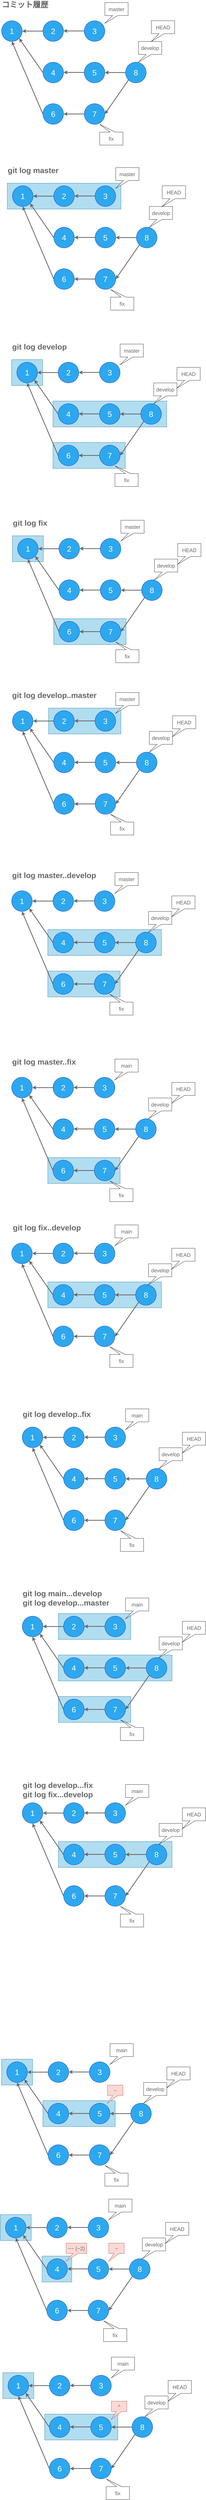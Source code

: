 <mxfile version="14.1.8" type="device"><diagram id="pX3CgGQeDWvvix6zo6SK" name="ページ1"><mxGraphModel dx="1021" dy="1053" grid="1" gridSize="10" guides="1" tooltips="1" connect="1" arrows="1" fold="1" page="1" pageScale="1" pageWidth="1169" pageHeight="827" math="0" shadow="0"><root><mxCell id="0"/><mxCell id="1" parent="0"/><mxCell id="zTZD3ym_0QssqVUsknDH-299" value="" style="rounded=0;whiteSpace=wrap;html=1;fillColor=#b1ddf0;strokeColor=#10739e;" parent="1" vertex="1"><mxGeometry x="40" y="8020" width="120" height="100" as="geometry"/></mxCell><mxCell id="zTZD3ym_0QssqVUsknDH-254" value="" style="rounded=0;whiteSpace=wrap;html=1;fillColor=#b1ddf0;strokeColor=#10739e;" parent="1" vertex="1"><mxGeometry x="260" y="6620" width="280" height="100" as="geometry"/></mxCell><mxCell id="zTZD3ym_0QssqVUsknDH-253" value="" style="rounded=0;whiteSpace=wrap;html=1;fillColor=#b1ddf0;strokeColor=#10739e;" parent="1" vertex="1"><mxGeometry x="260" y="6300" width="280" height="100" as="geometry"/></mxCell><mxCell id="zTZD3ym_0QssqVUsknDH-252" value="" style="rounded=0;whiteSpace=wrap;html=1;fillColor=#b1ddf0;strokeColor=#10739e;" parent="1" vertex="1"><mxGeometry x="260" y="6460" width="440" height="100" as="geometry"/></mxCell><mxCell id="zTZD3ym_0QssqVUsknDH-209" value="" style="rounded=0;whiteSpace=wrap;html=1;fillColor=#b1ddf0;strokeColor=#10739e;" parent="1" vertex="1"><mxGeometry x="219" y="5020" width="440" height="100" as="geometry"/></mxCell><mxCell id="zTZD3ym_0QssqVUsknDH-164" value="" style="rounded=0;whiteSpace=wrap;html=1;fillColor=#b1ddf0;strokeColor=#10739e;" parent="1" vertex="1"><mxGeometry x="219" y="3660" width="440" height="100" as="geometry"/></mxCell><mxCell id="zTZD3ym_0QssqVUsknDH-97" value="" style="rounded=0;whiteSpace=wrap;html=1;fillColor=#b1ddf0;strokeColor=#10739e;" parent="1" vertex="1"><mxGeometry x="239" y="1780" width="280" height="100" as="geometry"/></mxCell><mxCell id="zTZD3ym_0QssqVUsknDH-96" value="" style="rounded=0;whiteSpace=wrap;html=1;fillColor=#b1ddf0;strokeColor=#10739e;" parent="1" vertex="1"><mxGeometry x="239" y="1620" width="440" height="100" as="geometry"/></mxCell><mxCell id="zTZD3ym_0QssqVUsknDH-51" value="" style="rounded=0;whiteSpace=wrap;html=1;fillColor=#b1ddf0;strokeColor=#10739e;" parent="1" vertex="1"><mxGeometry x="62" y="779" width="440" height="100" as="geometry"/></mxCell><mxCell id="zTZD3ym_0QssqVUsknDH-1" value="&lt;font style=&quot;font-size: 30px&quot;&gt;1&lt;/font&gt;" style="ellipse;whiteSpace=wrap;html=1;strokeColor=#001DBC;fontColor=#ffffff;fillColor=#2DA8EF;" parent="1" vertex="1"><mxGeometry x="40" y="152" width="80" height="80" as="geometry"/></mxCell><mxCell id="zTZD3ym_0QssqVUsknDH-9" value="&lt;font style=&quot;font-size: 30px&quot;&gt;2&lt;/font&gt;" style="ellipse;whiteSpace=wrap;html=1;strokeColor=#001DBC;fontColor=#ffffff;fillColor=#2DA8EF;" parent="1" vertex="1"><mxGeometry x="200" y="152" width="80" height="80" as="geometry"/></mxCell><mxCell id="zTZD3ym_0QssqVUsknDH-10" value="&lt;font style=&quot;font-size: 30px&quot;&gt;3&lt;/font&gt;" style="ellipse;whiteSpace=wrap;html=1;strokeColor=#001DBC;fontColor=#ffffff;fillColor=#2DA8EF;" parent="1" vertex="1"><mxGeometry x="360" y="152" width="80" height="80" as="geometry"/></mxCell><mxCell id="zTZD3ym_0QssqVUsknDH-11" value="&lt;font style=&quot;font-size: 30px&quot;&gt;4&lt;/font&gt;" style="ellipse;whiteSpace=wrap;html=1;strokeColor=#001DBC;fontColor=#ffffff;fillColor=#2DA8EF;" parent="1" vertex="1"><mxGeometry x="200" y="312" width="80" height="80" as="geometry"/></mxCell><mxCell id="zTZD3ym_0QssqVUsknDH-12" value="&lt;font style=&quot;font-size: 30px&quot;&gt;5&lt;/font&gt;" style="ellipse;whiteSpace=wrap;html=1;strokeColor=#001DBC;fontColor=#ffffff;fillColor=#2DA8EF;" parent="1" vertex="1"><mxGeometry x="360" y="312" width="80" height="80" as="geometry"/></mxCell><mxCell id="zTZD3ym_0QssqVUsknDH-13" value="&lt;font style=&quot;font-size: 30px&quot;&gt;6&lt;/font&gt;" style="ellipse;whiteSpace=wrap;html=1;strokeColor=#001DBC;fontColor=#ffffff;fillColor=#2DA8EF;" parent="1" vertex="1"><mxGeometry x="200" y="472" width="80" height="80" as="geometry"/></mxCell><mxCell id="zTZD3ym_0QssqVUsknDH-14" value="&lt;font style=&quot;font-size: 30px&quot;&gt;7&lt;/font&gt;" style="ellipse;whiteSpace=wrap;html=1;strokeColor=#001DBC;fontColor=#ffffff;fillColor=#2DA8EF;" parent="1" vertex="1"><mxGeometry x="360" y="472" width="80" height="80" as="geometry"/></mxCell><mxCell id="zTZD3ym_0QssqVUsknDH-15" value="&lt;font style=&quot;font-size: 30px&quot;&gt;8&lt;/font&gt;" style="ellipse;whiteSpace=wrap;html=1;strokeColor=#001DBC;fontColor=#ffffff;fillColor=#2DA8EF;" parent="1" vertex="1"><mxGeometry x="520" y="312" width="80" height="80" as="geometry"/></mxCell><mxCell id="zTZD3ym_0QssqVUsknDH-16" value="" style="endArrow=classic;html=1;exitX=0;exitY=0.5;exitDx=0;exitDy=0;strokeWidth=3;strokeColor=#666666;" parent="1" source="zTZD3ym_0QssqVUsknDH-9" target="zTZD3ym_0QssqVUsknDH-1" edge="1"><mxGeometry width="50" height="50" relative="1" as="geometry"><mxPoint x="700" y="442" as="sourcePoint"/><mxPoint x="750" y="392" as="targetPoint"/></mxGeometry></mxCell><mxCell id="zTZD3ym_0QssqVUsknDH-17" value="" style="endArrow=classic;html=1;exitX=0;exitY=0.5;exitDx=0;exitDy=0;strokeWidth=3;strokeColor=#666666;" parent="1" edge="1"><mxGeometry width="50" height="50" relative="1" as="geometry"><mxPoint x="360" y="191.5" as="sourcePoint"/><mxPoint x="280" y="191.5" as="targetPoint"/></mxGeometry></mxCell><mxCell id="zTZD3ym_0QssqVUsknDH-18" value="" style="endArrow=classic;html=1;exitX=0;exitY=0.5;exitDx=0;exitDy=0;strokeWidth=3;strokeColor=#666666;entryX=0.5;entryY=1;entryDx=0;entryDy=0;" parent="1" source="zTZD3ym_0QssqVUsknDH-13" target="zTZD3ym_0QssqVUsknDH-1" edge="1"><mxGeometry width="50" height="50" relative="1" as="geometry"><mxPoint x="200" y="282" as="sourcePoint"/><mxPoint x="120" y="282" as="targetPoint"/></mxGeometry></mxCell><mxCell id="zTZD3ym_0QssqVUsknDH-19" value="" style="endArrow=classic;html=1;exitX=0;exitY=0.5;exitDx=0;exitDy=0;strokeWidth=3;strokeColor=#666666;entryX=1;entryY=1;entryDx=0;entryDy=0;" parent="1" source="zTZD3ym_0QssqVUsknDH-11" target="zTZD3ym_0QssqVUsknDH-1" edge="1"><mxGeometry width="50" height="50" relative="1" as="geometry"><mxPoint x="210" y="362" as="sourcePoint"/><mxPoint x="118.284" y="230.284" as="targetPoint"/></mxGeometry></mxCell><mxCell id="zTZD3ym_0QssqVUsknDH-20" value="" style="endArrow=classic;html=1;strokeWidth=3;strokeColor=#666666;entryX=1;entryY=0.5;entryDx=0;entryDy=0;exitX=0;exitY=0.5;exitDx=0;exitDy=0;" parent="1" source="zTZD3ym_0QssqVUsknDH-15" target="zTZD3ym_0QssqVUsknDH-12" edge="1"><mxGeometry width="50" height="50" relative="1" as="geometry"><mxPoint x="210" y="372" as="sourcePoint"/><mxPoint x="118.284" y="230.284" as="targetPoint"/></mxGeometry></mxCell><mxCell id="zTZD3ym_0QssqVUsknDH-21" value="" style="endArrow=classic;html=1;strokeWidth=3;strokeColor=#666666;entryX=1;entryY=0.5;entryDx=0;entryDy=0;exitX=0;exitY=0.5;exitDx=0;exitDy=0;" parent="1" edge="1"><mxGeometry width="50" height="50" relative="1" as="geometry"><mxPoint x="360" y="351.5" as="sourcePoint"/><mxPoint x="280" y="351.5" as="targetPoint"/></mxGeometry></mxCell><mxCell id="zTZD3ym_0QssqVUsknDH-22" value="" style="endArrow=classic;html=1;strokeWidth=3;strokeColor=#666666;entryX=1;entryY=0.5;entryDx=0;entryDy=0;exitX=0;exitY=0.5;exitDx=0;exitDy=0;" parent="1" edge="1"><mxGeometry width="50" height="50" relative="1" as="geometry"><mxPoint x="360" y="512" as="sourcePoint"/><mxPoint x="280" y="512" as="targetPoint"/></mxGeometry></mxCell><mxCell id="zTZD3ym_0QssqVUsknDH-23" value="" style="endArrow=classic;html=1;strokeWidth=3;strokeColor=#666666;entryX=1;entryY=0.5;entryDx=0;entryDy=0;exitX=0;exitY=1;exitDx=0;exitDy=0;" parent="1" source="zTZD3ym_0QssqVUsknDH-15" target="zTZD3ym_0QssqVUsknDH-14" edge="1"><mxGeometry width="50" height="50" relative="1" as="geometry"><mxPoint x="370" y="522" as="sourcePoint"/><mxPoint x="290" y="522" as="targetPoint"/></mxGeometry></mxCell><mxCell id="zTZD3ym_0QssqVUsknDH-24" value="&lt;font style=&quot;font-size: 20px&quot; color=&quot;#666666&quot;&gt;master&lt;/font&gt;" style="shape=callout;whiteSpace=wrap;html=1;perimeter=calloutPerimeter;position2=0;fillColor=#FFFFFF;size=30;position=0.33;" parent="1" vertex="1"><mxGeometry x="440" y="82" width="90" height="80" as="geometry"/></mxCell><mxCell id="zTZD3ym_0QssqVUsknDH-27" value="&lt;font style=&quot;font-size: 20px&quot; color=&quot;#666666&quot;&gt;develop&lt;/font&gt;" style="shape=callout;whiteSpace=wrap;html=1;perimeter=calloutPerimeter;position2=0;fillColor=#FFFFFF;size=30;position=0.33;" parent="1" vertex="1"><mxGeometry x="570" y="232" width="90" height="80" as="geometry"/></mxCell><mxCell id="zTZD3ym_0QssqVUsknDH-28" value="&lt;font style=&quot;font-size: 20px&quot; color=&quot;#666666&quot;&gt;HEAD&lt;/font&gt;" style="shape=callout;whiteSpace=wrap;html=1;perimeter=calloutPerimeter;position2=0;fillColor=#FFFFFF;size=30;position=0.33;" parent="1" vertex="1"><mxGeometry x="620" y="152" width="90" height="80" as="geometry"/></mxCell><mxCell id="zTZD3ym_0QssqVUsknDH-29" value="&lt;font style=&quot;font-size: 20px&quot; color=&quot;#666666&quot;&gt;fix&lt;/font&gt;" style="shape=callout;whiteSpace=wrap;html=1;perimeter=calloutPerimeter;position2=1;fillColor=#FFFFFF;size=30;position=0.33;direction=west;" parent="1" vertex="1"><mxGeometry x="420" y="552" width="90" height="80" as="geometry"/></mxCell><mxCell id="zTZD3ym_0QssqVUsknDH-30" value="&lt;font style=&quot;font-size: 30px&quot;&gt;1&lt;/font&gt;" style="ellipse;whiteSpace=wrap;html=1;strokeColor=#001DBC;fontColor=#ffffff;fillColor=#2DA8EF;" parent="1" vertex="1"><mxGeometry x="82" y="789" width="80" height="80" as="geometry"/></mxCell><mxCell id="zTZD3ym_0QssqVUsknDH-31" value="&lt;font style=&quot;font-size: 30px&quot;&gt;2&lt;/font&gt;" style="ellipse;whiteSpace=wrap;html=1;strokeColor=#001DBC;fontColor=#ffffff;fillColor=#2DA8EF;" parent="1" vertex="1"><mxGeometry x="242" y="789" width="80" height="80" as="geometry"/></mxCell><mxCell id="zTZD3ym_0QssqVUsknDH-32" value="&lt;font style=&quot;font-size: 30px&quot;&gt;3&lt;/font&gt;" style="ellipse;whiteSpace=wrap;html=1;strokeColor=#001DBC;fontColor=#ffffff;fillColor=#2DA8EF;" parent="1" vertex="1"><mxGeometry x="402" y="789" width="80" height="80" as="geometry"/></mxCell><mxCell id="zTZD3ym_0QssqVUsknDH-33" value="&lt;font style=&quot;font-size: 30px&quot;&gt;4&lt;/font&gt;" style="ellipse;whiteSpace=wrap;html=1;strokeColor=#001DBC;fontColor=#ffffff;fillColor=#2DA8EF;" parent="1" vertex="1"><mxGeometry x="242" y="949" width="80" height="80" as="geometry"/></mxCell><mxCell id="zTZD3ym_0QssqVUsknDH-34" value="&lt;font style=&quot;font-size: 30px&quot;&gt;5&lt;/font&gt;" style="ellipse;whiteSpace=wrap;html=1;strokeColor=#001DBC;fontColor=#ffffff;fillColor=#2DA8EF;" parent="1" vertex="1"><mxGeometry x="402" y="949" width="80" height="80" as="geometry"/></mxCell><mxCell id="zTZD3ym_0QssqVUsknDH-35" value="&lt;font style=&quot;font-size: 30px&quot;&gt;6&lt;/font&gt;" style="ellipse;whiteSpace=wrap;html=1;strokeColor=#001DBC;fontColor=#ffffff;fillColor=#2DA8EF;" parent="1" vertex="1"><mxGeometry x="242" y="1109" width="80" height="80" as="geometry"/></mxCell><mxCell id="zTZD3ym_0QssqVUsknDH-36" value="&lt;font style=&quot;font-size: 30px&quot;&gt;7&lt;/font&gt;" style="ellipse;whiteSpace=wrap;html=1;strokeColor=#001DBC;fontColor=#ffffff;fillColor=#2DA8EF;" parent="1" vertex="1"><mxGeometry x="402" y="1109" width="80" height="80" as="geometry"/></mxCell><mxCell id="zTZD3ym_0QssqVUsknDH-37" value="&lt;font style=&quot;font-size: 30px&quot;&gt;8&lt;/font&gt;" style="ellipse;whiteSpace=wrap;html=1;strokeColor=#001DBC;fontColor=#ffffff;fillColor=#2DA8EF;" parent="1" vertex="1"><mxGeometry x="562" y="949" width="80" height="80" as="geometry"/></mxCell><mxCell id="zTZD3ym_0QssqVUsknDH-38" value="" style="endArrow=classic;html=1;exitX=0;exitY=0.5;exitDx=0;exitDy=0;strokeWidth=3;strokeColor=#666666;" parent="1" source="zTZD3ym_0QssqVUsknDH-31" target="zTZD3ym_0QssqVUsknDH-30" edge="1"><mxGeometry width="50" height="50" relative="1" as="geometry"><mxPoint x="742" y="1079" as="sourcePoint"/><mxPoint x="792" y="1029" as="targetPoint"/></mxGeometry></mxCell><mxCell id="zTZD3ym_0QssqVUsknDH-40" value="" style="endArrow=classic;html=1;exitX=0;exitY=0.5;exitDx=0;exitDy=0;strokeWidth=3;strokeColor=#666666;entryX=0.5;entryY=1;entryDx=0;entryDy=0;" parent="1" source="zTZD3ym_0QssqVUsknDH-35" target="zTZD3ym_0QssqVUsknDH-30" edge="1"><mxGeometry width="50" height="50" relative="1" as="geometry"><mxPoint x="242" y="919" as="sourcePoint"/><mxPoint x="162" y="919" as="targetPoint"/></mxGeometry></mxCell><mxCell id="zTZD3ym_0QssqVUsknDH-41" value="" style="endArrow=classic;html=1;exitX=0;exitY=0.5;exitDx=0;exitDy=0;strokeWidth=3;strokeColor=#666666;entryX=1;entryY=1;entryDx=0;entryDy=0;" parent="1" source="zTZD3ym_0QssqVUsknDH-33" target="zTZD3ym_0QssqVUsknDH-30" edge="1"><mxGeometry width="50" height="50" relative="1" as="geometry"><mxPoint x="252" y="999" as="sourcePoint"/><mxPoint x="160.284" y="867.284" as="targetPoint"/></mxGeometry></mxCell><mxCell id="zTZD3ym_0QssqVUsknDH-42" value="" style="endArrow=classic;html=1;strokeWidth=3;strokeColor=#666666;entryX=1;entryY=0.5;entryDx=0;entryDy=0;exitX=0;exitY=0.5;exitDx=0;exitDy=0;" parent="1" source="zTZD3ym_0QssqVUsknDH-37" target="zTZD3ym_0QssqVUsknDH-34" edge="1"><mxGeometry width="50" height="50" relative="1" as="geometry"><mxPoint x="252" y="1009" as="sourcePoint"/><mxPoint x="160.284" y="867.284" as="targetPoint"/></mxGeometry></mxCell><mxCell id="zTZD3ym_0QssqVUsknDH-43" value="" style="endArrow=classic;html=1;strokeWidth=3;strokeColor=#666666;entryX=1;entryY=0.5;entryDx=0;entryDy=0;exitX=0;exitY=0.5;exitDx=0;exitDy=0;" parent="1" edge="1"><mxGeometry width="50" height="50" relative="1" as="geometry"><mxPoint x="402" y="988.5" as="sourcePoint"/><mxPoint x="322" y="988.5" as="targetPoint"/></mxGeometry></mxCell><mxCell id="zTZD3ym_0QssqVUsknDH-44" value="" style="endArrow=classic;html=1;strokeWidth=3;strokeColor=#666666;entryX=1;entryY=0.5;entryDx=0;entryDy=0;exitX=0;exitY=0.5;exitDx=0;exitDy=0;" parent="1" edge="1"><mxGeometry width="50" height="50" relative="1" as="geometry"><mxPoint x="402" y="1149" as="sourcePoint"/><mxPoint x="322" y="1149" as="targetPoint"/></mxGeometry></mxCell><mxCell id="zTZD3ym_0QssqVUsknDH-45" value="" style="endArrow=classic;html=1;strokeWidth=3;strokeColor=#666666;entryX=1;entryY=0.5;entryDx=0;entryDy=0;exitX=0;exitY=1;exitDx=0;exitDy=0;" parent="1" source="zTZD3ym_0QssqVUsknDH-37" target="zTZD3ym_0QssqVUsknDH-36" edge="1"><mxGeometry width="50" height="50" relative="1" as="geometry"><mxPoint x="412" y="1159" as="sourcePoint"/><mxPoint x="332" y="1159" as="targetPoint"/></mxGeometry></mxCell><mxCell id="zTZD3ym_0QssqVUsknDH-46" value="&lt;font style=&quot;font-size: 20px&quot; color=&quot;#666666&quot;&gt;master&lt;/font&gt;" style="shape=callout;whiteSpace=wrap;html=1;perimeter=calloutPerimeter;position2=0;fillColor=#FFFFFF;size=30;position=0.33;" parent="1" vertex="1"><mxGeometry x="482" y="719" width="90" height="80" as="geometry"/></mxCell><mxCell id="zTZD3ym_0QssqVUsknDH-47" value="&lt;font style=&quot;font-size: 20px&quot; color=&quot;#666666&quot;&gt;develop&lt;/font&gt;" style="shape=callout;whiteSpace=wrap;html=1;perimeter=calloutPerimeter;position2=0;fillColor=#FFFFFF;size=30;position=0.33;" parent="1" vertex="1"><mxGeometry x="612" y="869" width="90" height="80" as="geometry"/></mxCell><mxCell id="zTZD3ym_0QssqVUsknDH-49" value="&lt;font style=&quot;font-size: 20px&quot; color=&quot;#666666&quot;&gt;fix&lt;/font&gt;" style="shape=callout;whiteSpace=wrap;html=1;perimeter=calloutPerimeter;position2=1;fillColor=#FFFFFF;size=30;position=0.33;direction=west;" parent="1" vertex="1"><mxGeometry x="462" y="1189" width="90" height="80" as="geometry"/></mxCell><mxCell id="zTZD3ym_0QssqVUsknDH-53" value="" style="endArrow=classic;html=1;exitX=0;exitY=0.5;exitDx=0;exitDy=0;strokeWidth=3;strokeColor=#666666;" parent="1" edge="1"><mxGeometry width="50" height="50" relative="1" as="geometry"><mxPoint x="402" y="828.5" as="sourcePoint"/><mxPoint x="322" y="828.5" as="targetPoint"/></mxGeometry></mxCell><mxCell id="zTZD3ym_0QssqVUsknDH-75" value="" style="rounded=0;whiteSpace=wrap;html=1;fillColor=#b1ddf0;strokeColor=#10739e;" parent="1" vertex="1"><mxGeometry x="79" y="1460" width="120" height="100" as="geometry"/></mxCell><mxCell id="zTZD3ym_0QssqVUsknDH-76" value="&lt;font style=&quot;font-size: 30px&quot;&gt;1&lt;/font&gt;" style="ellipse;whiteSpace=wrap;html=1;strokeColor=#001DBC;fontColor=#ffffff;fillColor=#2DA8EF;" parent="1" vertex="1"><mxGeometry x="99" y="1470" width="80" height="80" as="geometry"/></mxCell><mxCell id="zTZD3ym_0QssqVUsknDH-77" value="&lt;font style=&quot;font-size: 30px&quot;&gt;2&lt;/font&gt;" style="ellipse;whiteSpace=wrap;html=1;strokeColor=#001DBC;fontColor=#ffffff;fillColor=#2DA8EF;" parent="1" vertex="1"><mxGeometry x="259" y="1470" width="80" height="80" as="geometry"/></mxCell><mxCell id="zTZD3ym_0QssqVUsknDH-78" value="&lt;font style=&quot;font-size: 30px&quot;&gt;3&lt;/font&gt;" style="ellipse;whiteSpace=wrap;html=1;strokeColor=#001DBC;fontColor=#ffffff;fillColor=#2DA8EF;" parent="1" vertex="1"><mxGeometry x="419" y="1470" width="80" height="80" as="geometry"/></mxCell><mxCell id="zTZD3ym_0QssqVUsknDH-79" value="&lt;font style=&quot;font-size: 30px&quot;&gt;4&lt;/font&gt;" style="ellipse;whiteSpace=wrap;html=1;strokeColor=#001DBC;fontColor=#ffffff;fillColor=#2DA8EF;" parent="1" vertex="1"><mxGeometry x="259" y="1630" width="80" height="80" as="geometry"/></mxCell><mxCell id="zTZD3ym_0QssqVUsknDH-80" value="&lt;font style=&quot;font-size: 30px&quot;&gt;5&lt;/font&gt;" style="ellipse;whiteSpace=wrap;html=1;strokeColor=#001DBC;fontColor=#ffffff;fillColor=#2DA8EF;" parent="1" vertex="1"><mxGeometry x="419" y="1630" width="80" height="80" as="geometry"/></mxCell><mxCell id="zTZD3ym_0QssqVUsknDH-81" value="&lt;font style=&quot;font-size: 30px&quot;&gt;6&lt;/font&gt;" style="ellipse;whiteSpace=wrap;html=1;strokeColor=#001DBC;fontColor=#ffffff;fillColor=#2DA8EF;" parent="1" vertex="1"><mxGeometry x="259" y="1790" width="80" height="80" as="geometry"/></mxCell><mxCell id="zTZD3ym_0QssqVUsknDH-82" value="&lt;font style=&quot;font-size: 30px&quot;&gt;7&lt;/font&gt;" style="ellipse;whiteSpace=wrap;html=1;strokeColor=#001DBC;fontColor=#ffffff;fillColor=#2DA8EF;" parent="1" vertex="1"><mxGeometry x="419" y="1790" width="80" height="80" as="geometry"/></mxCell><mxCell id="zTZD3ym_0QssqVUsknDH-83" value="&lt;font style=&quot;font-size: 30px&quot;&gt;8&lt;/font&gt;" style="ellipse;whiteSpace=wrap;html=1;strokeColor=#001DBC;fontColor=#ffffff;fillColor=#2DA8EF;" parent="1" vertex="1"><mxGeometry x="579" y="1630" width="80" height="80" as="geometry"/></mxCell><mxCell id="zTZD3ym_0QssqVUsknDH-84" value="" style="endArrow=classic;html=1;exitX=0;exitY=0.5;exitDx=0;exitDy=0;strokeWidth=3;strokeColor=#666666;" parent="1" source="zTZD3ym_0QssqVUsknDH-77" target="zTZD3ym_0QssqVUsknDH-76" edge="1"><mxGeometry width="50" height="50" relative="1" as="geometry"><mxPoint x="759" y="1760" as="sourcePoint"/><mxPoint x="809" y="1710" as="targetPoint"/></mxGeometry></mxCell><mxCell id="zTZD3ym_0QssqVUsknDH-85" value="" style="endArrow=classic;html=1;exitX=0;exitY=0.5;exitDx=0;exitDy=0;strokeWidth=3;strokeColor=#666666;entryX=0.5;entryY=1;entryDx=0;entryDy=0;" parent="1" source="zTZD3ym_0QssqVUsknDH-81" target="zTZD3ym_0QssqVUsknDH-76" edge="1"><mxGeometry width="50" height="50" relative="1" as="geometry"><mxPoint x="259" y="1600" as="sourcePoint"/><mxPoint x="179" y="1600" as="targetPoint"/></mxGeometry></mxCell><mxCell id="zTZD3ym_0QssqVUsknDH-86" value="" style="endArrow=classic;html=1;exitX=0;exitY=0.5;exitDx=0;exitDy=0;strokeWidth=3;strokeColor=#666666;entryX=1;entryY=1;entryDx=0;entryDy=0;" parent="1" source="zTZD3ym_0QssqVUsknDH-79" target="zTZD3ym_0QssqVUsknDH-76" edge="1"><mxGeometry width="50" height="50" relative="1" as="geometry"><mxPoint x="269" y="1680" as="sourcePoint"/><mxPoint x="177.284" y="1548.284" as="targetPoint"/></mxGeometry></mxCell><mxCell id="zTZD3ym_0QssqVUsknDH-87" value="" style="endArrow=classic;html=1;strokeWidth=3;strokeColor=#666666;entryX=1;entryY=0.5;entryDx=0;entryDy=0;exitX=0;exitY=0.5;exitDx=0;exitDy=0;" parent="1" source="zTZD3ym_0QssqVUsknDH-83" target="zTZD3ym_0QssqVUsknDH-80" edge="1"><mxGeometry width="50" height="50" relative="1" as="geometry"><mxPoint x="269" y="1690" as="sourcePoint"/><mxPoint x="177.284" y="1548.284" as="targetPoint"/></mxGeometry></mxCell><mxCell id="zTZD3ym_0QssqVUsknDH-88" value="" style="endArrow=classic;html=1;strokeWidth=3;strokeColor=#666666;entryX=1;entryY=0.5;entryDx=0;entryDy=0;exitX=0;exitY=0.5;exitDx=0;exitDy=0;" parent="1" edge="1"><mxGeometry width="50" height="50" relative="1" as="geometry"><mxPoint x="419" y="1669.5" as="sourcePoint"/><mxPoint x="339" y="1669.5" as="targetPoint"/></mxGeometry></mxCell><mxCell id="zTZD3ym_0QssqVUsknDH-89" value="" style="endArrow=classic;html=1;strokeWidth=3;strokeColor=#666666;entryX=1;entryY=0.5;entryDx=0;entryDy=0;exitX=0;exitY=0.5;exitDx=0;exitDy=0;" parent="1" edge="1"><mxGeometry width="50" height="50" relative="1" as="geometry"><mxPoint x="419" y="1830" as="sourcePoint"/><mxPoint x="339" y="1830" as="targetPoint"/></mxGeometry></mxCell><mxCell id="zTZD3ym_0QssqVUsknDH-90" value="" style="endArrow=classic;html=1;strokeWidth=3;strokeColor=#666666;entryX=1;entryY=0.5;entryDx=0;entryDy=0;exitX=0;exitY=1;exitDx=0;exitDy=0;" parent="1" source="zTZD3ym_0QssqVUsknDH-83" target="zTZD3ym_0QssqVUsknDH-82" edge="1"><mxGeometry width="50" height="50" relative="1" as="geometry"><mxPoint x="429" y="1840" as="sourcePoint"/><mxPoint x="349" y="1840" as="targetPoint"/></mxGeometry></mxCell><mxCell id="zTZD3ym_0QssqVUsknDH-91" value="&lt;font style=&quot;font-size: 20px&quot; color=&quot;#666666&quot;&gt;master&lt;/font&gt;" style="shape=callout;whiteSpace=wrap;html=1;perimeter=calloutPerimeter;position2=0;fillColor=#FFFFFF;size=30;position=0.33;" parent="1" vertex="1"><mxGeometry x="499" y="1400" width="90" height="80" as="geometry"/></mxCell><mxCell id="zTZD3ym_0QssqVUsknDH-92" value="&lt;font style=&quot;font-size: 20px&quot; color=&quot;#666666&quot;&gt;develop&lt;/font&gt;" style="shape=callout;whiteSpace=wrap;html=1;perimeter=calloutPerimeter;position2=0;fillColor=#FFFFFF;size=30;position=0.33;" parent="1" vertex="1"><mxGeometry x="629" y="1550" width="90" height="80" as="geometry"/></mxCell><mxCell id="zTZD3ym_0QssqVUsknDH-93" value="&lt;font style=&quot;font-size: 20px&quot; color=&quot;#666666&quot;&gt;fix&lt;/font&gt;" style="shape=callout;whiteSpace=wrap;html=1;perimeter=calloutPerimeter;position2=1;fillColor=#FFFFFF;size=30;position=0.33;direction=west;" parent="1" vertex="1"><mxGeometry x="479" y="1870" width="90" height="80" as="geometry"/></mxCell><mxCell id="zTZD3ym_0QssqVUsknDH-94" value="" style="endArrow=classic;html=1;exitX=0;exitY=0.5;exitDx=0;exitDy=0;strokeWidth=3;strokeColor=#666666;" parent="1" edge="1"><mxGeometry width="50" height="50" relative="1" as="geometry"><mxPoint x="419" y="1509.5" as="sourcePoint"/><mxPoint x="339" y="1509.5" as="targetPoint"/></mxGeometry></mxCell><mxCell id="zTZD3ym_0QssqVUsknDH-95" value="&lt;font style=&quot;font-size: 20px&quot; color=&quot;#666666&quot;&gt;HEAD&lt;/font&gt;" style="shape=callout;whiteSpace=wrap;html=1;perimeter=calloutPerimeter;position2=0;fillColor=#FFFFFF;size=30;position=0.33;" parent="1" vertex="1"><mxGeometry x="719" y="1490" width="90" height="80" as="geometry"/></mxCell><mxCell id="zTZD3ym_0QssqVUsknDH-98" value="" style="rounded=0;whiteSpace=wrap;html=1;fillColor=#b1ddf0;strokeColor=#10739e;" parent="1" vertex="1"><mxGeometry x="242" y="2460" width="280" height="100" as="geometry"/></mxCell><mxCell id="zTZD3ym_0QssqVUsknDH-100" value="" style="rounded=0;whiteSpace=wrap;html=1;fillColor=#b1ddf0;strokeColor=#10739e;" parent="1" vertex="1"><mxGeometry x="82" y="2140" width="120" height="100" as="geometry"/></mxCell><mxCell id="zTZD3ym_0QssqVUsknDH-101" value="&lt;font style=&quot;font-size: 30px&quot;&gt;1&lt;/font&gt;" style="ellipse;whiteSpace=wrap;html=1;strokeColor=#001DBC;fontColor=#ffffff;fillColor=#2DA8EF;" parent="1" vertex="1"><mxGeometry x="102" y="2150" width="80" height="80" as="geometry"/></mxCell><mxCell id="zTZD3ym_0QssqVUsknDH-102" value="&lt;font style=&quot;font-size: 30px&quot;&gt;2&lt;/font&gt;" style="ellipse;whiteSpace=wrap;html=1;strokeColor=#001DBC;fontColor=#ffffff;fillColor=#2DA8EF;" parent="1" vertex="1"><mxGeometry x="262" y="2150" width="80" height="80" as="geometry"/></mxCell><mxCell id="zTZD3ym_0QssqVUsknDH-103" value="&lt;font style=&quot;font-size: 30px&quot;&gt;3&lt;/font&gt;" style="ellipse;whiteSpace=wrap;html=1;strokeColor=#001DBC;fontColor=#ffffff;fillColor=#2DA8EF;" parent="1" vertex="1"><mxGeometry x="422" y="2150" width="80" height="80" as="geometry"/></mxCell><mxCell id="zTZD3ym_0QssqVUsknDH-104" value="&lt;font style=&quot;font-size: 30px&quot;&gt;4&lt;/font&gt;" style="ellipse;whiteSpace=wrap;html=1;strokeColor=#001DBC;fontColor=#ffffff;fillColor=#2DA8EF;" parent="1" vertex="1"><mxGeometry x="262" y="2310" width="80" height="80" as="geometry"/></mxCell><mxCell id="zTZD3ym_0QssqVUsknDH-105" value="&lt;font style=&quot;font-size: 30px&quot;&gt;5&lt;/font&gt;" style="ellipse;whiteSpace=wrap;html=1;strokeColor=#001DBC;fontColor=#ffffff;fillColor=#2DA8EF;" parent="1" vertex="1"><mxGeometry x="422" y="2310" width="80" height="80" as="geometry"/></mxCell><mxCell id="zTZD3ym_0QssqVUsknDH-106" value="&lt;font style=&quot;font-size: 30px&quot;&gt;6&lt;/font&gt;" style="ellipse;whiteSpace=wrap;html=1;strokeColor=#001DBC;fontColor=#ffffff;fillColor=#2DA8EF;" parent="1" vertex="1"><mxGeometry x="262" y="2470" width="80" height="80" as="geometry"/></mxCell><mxCell id="zTZD3ym_0QssqVUsknDH-107" value="&lt;font style=&quot;font-size: 30px&quot;&gt;7&lt;/font&gt;" style="ellipse;whiteSpace=wrap;html=1;strokeColor=#001DBC;fontColor=#ffffff;fillColor=#2DA8EF;" parent="1" vertex="1"><mxGeometry x="422" y="2470" width="80" height="80" as="geometry"/></mxCell><mxCell id="zTZD3ym_0QssqVUsknDH-108" value="&lt;font style=&quot;font-size: 30px&quot;&gt;8&lt;/font&gt;" style="ellipse;whiteSpace=wrap;html=1;strokeColor=#001DBC;fontColor=#ffffff;fillColor=#2DA8EF;" parent="1" vertex="1"><mxGeometry x="582" y="2310" width="80" height="80" as="geometry"/></mxCell><mxCell id="zTZD3ym_0QssqVUsknDH-109" value="" style="endArrow=classic;html=1;exitX=0;exitY=0.5;exitDx=0;exitDy=0;strokeWidth=3;strokeColor=#666666;" parent="1" source="zTZD3ym_0QssqVUsknDH-102" target="zTZD3ym_0QssqVUsknDH-101" edge="1"><mxGeometry width="50" height="50" relative="1" as="geometry"><mxPoint x="762" y="2440" as="sourcePoint"/><mxPoint x="812" y="2390" as="targetPoint"/></mxGeometry></mxCell><mxCell id="zTZD3ym_0QssqVUsknDH-110" value="" style="endArrow=classic;html=1;exitX=0;exitY=0.5;exitDx=0;exitDy=0;strokeWidth=3;strokeColor=#666666;entryX=0.5;entryY=1;entryDx=0;entryDy=0;" parent="1" source="zTZD3ym_0QssqVUsknDH-106" target="zTZD3ym_0QssqVUsknDH-101" edge="1"><mxGeometry width="50" height="50" relative="1" as="geometry"><mxPoint x="262" y="2280" as="sourcePoint"/><mxPoint x="182" y="2280" as="targetPoint"/></mxGeometry></mxCell><mxCell id="zTZD3ym_0QssqVUsknDH-111" value="" style="endArrow=classic;html=1;exitX=0;exitY=0.5;exitDx=0;exitDy=0;strokeWidth=3;strokeColor=#666666;entryX=1;entryY=1;entryDx=0;entryDy=0;" parent="1" source="zTZD3ym_0QssqVUsknDH-104" target="zTZD3ym_0QssqVUsknDH-101" edge="1"><mxGeometry width="50" height="50" relative="1" as="geometry"><mxPoint x="272" y="2360" as="sourcePoint"/><mxPoint x="180.284" y="2228.284" as="targetPoint"/></mxGeometry></mxCell><mxCell id="zTZD3ym_0QssqVUsknDH-112" value="" style="endArrow=classic;html=1;strokeWidth=3;strokeColor=#666666;entryX=1;entryY=0.5;entryDx=0;entryDy=0;exitX=0;exitY=0.5;exitDx=0;exitDy=0;" parent="1" source="zTZD3ym_0QssqVUsknDH-108" target="zTZD3ym_0QssqVUsknDH-105" edge="1"><mxGeometry width="50" height="50" relative="1" as="geometry"><mxPoint x="272" y="2370" as="sourcePoint"/><mxPoint x="180.284" y="2228.284" as="targetPoint"/></mxGeometry></mxCell><mxCell id="zTZD3ym_0QssqVUsknDH-113" value="" style="endArrow=classic;html=1;strokeWidth=3;strokeColor=#666666;entryX=1;entryY=0.5;entryDx=0;entryDy=0;exitX=0;exitY=0.5;exitDx=0;exitDy=0;" parent="1" edge="1"><mxGeometry width="50" height="50" relative="1" as="geometry"><mxPoint x="422" y="2349.5" as="sourcePoint"/><mxPoint x="342" y="2349.5" as="targetPoint"/></mxGeometry></mxCell><mxCell id="zTZD3ym_0QssqVUsknDH-114" value="" style="endArrow=classic;html=1;strokeWidth=3;strokeColor=#666666;entryX=1;entryY=0.5;entryDx=0;entryDy=0;exitX=0;exitY=0.5;exitDx=0;exitDy=0;" parent="1" edge="1"><mxGeometry width="50" height="50" relative="1" as="geometry"><mxPoint x="422" y="2510" as="sourcePoint"/><mxPoint x="342" y="2510" as="targetPoint"/></mxGeometry></mxCell><mxCell id="zTZD3ym_0QssqVUsknDH-115" value="" style="endArrow=classic;html=1;strokeWidth=3;strokeColor=#666666;entryX=1;entryY=0.5;entryDx=0;entryDy=0;exitX=0;exitY=1;exitDx=0;exitDy=0;" parent="1" source="zTZD3ym_0QssqVUsknDH-108" target="zTZD3ym_0QssqVUsknDH-107" edge="1"><mxGeometry width="50" height="50" relative="1" as="geometry"><mxPoint x="432" y="2520" as="sourcePoint"/><mxPoint x="352" y="2520" as="targetPoint"/></mxGeometry></mxCell><mxCell id="zTZD3ym_0QssqVUsknDH-116" value="&lt;font style=&quot;font-size: 20px&quot; color=&quot;#666666&quot;&gt;master&lt;/font&gt;" style="shape=callout;whiteSpace=wrap;html=1;perimeter=calloutPerimeter;position2=0;fillColor=#FFFFFF;size=30;position=0.33;" parent="1" vertex="1"><mxGeometry x="502" y="2080" width="90" height="80" as="geometry"/></mxCell><mxCell id="zTZD3ym_0QssqVUsknDH-117" value="&lt;font style=&quot;font-size: 20px&quot; color=&quot;#666666&quot;&gt;develop&lt;/font&gt;" style="shape=callout;whiteSpace=wrap;html=1;perimeter=calloutPerimeter;position2=0;fillColor=#FFFFFF;size=30;position=0.33;" parent="1" vertex="1"><mxGeometry x="632" y="2230" width="90" height="80" as="geometry"/></mxCell><mxCell id="zTZD3ym_0QssqVUsknDH-118" value="&lt;font style=&quot;font-size: 20px&quot; color=&quot;#666666&quot;&gt;fix&lt;/font&gt;" style="shape=callout;whiteSpace=wrap;html=1;perimeter=calloutPerimeter;position2=1;fillColor=#FFFFFF;size=30;position=0.33;direction=west;" parent="1" vertex="1"><mxGeometry x="482" y="2550" width="90" height="80" as="geometry"/></mxCell><mxCell id="zTZD3ym_0QssqVUsknDH-119" value="" style="endArrow=classic;html=1;exitX=0;exitY=0.5;exitDx=0;exitDy=0;strokeWidth=3;strokeColor=#666666;" parent="1" edge="1"><mxGeometry width="50" height="50" relative="1" as="geometry"><mxPoint x="422" y="2189.5" as="sourcePoint"/><mxPoint x="342" y="2189.5" as="targetPoint"/></mxGeometry></mxCell><mxCell id="zTZD3ym_0QssqVUsknDH-120" value="&lt;font style=&quot;font-size: 20px&quot; color=&quot;#666666&quot;&gt;HEAD&lt;/font&gt;" style="shape=callout;whiteSpace=wrap;html=1;perimeter=calloutPerimeter;position2=0;fillColor=#FFFFFF;size=30;position=0.33;" parent="1" vertex="1"><mxGeometry x="722" y="2170" width="90" height="80" as="geometry"/></mxCell><mxCell id="zTZD3ym_0QssqVUsknDH-121" value="" style="rounded=0;whiteSpace=wrap;html=1;fillColor=#b1ddf0;strokeColor=#10739e;" parent="1" vertex="1"><mxGeometry x="222" y="2805" width="280" height="100" as="geometry"/></mxCell><mxCell id="zTZD3ym_0QssqVUsknDH-123" value="&lt;font style=&quot;font-size: 30px&quot;&gt;1&lt;/font&gt;" style="ellipse;whiteSpace=wrap;html=1;strokeColor=#001DBC;fontColor=#ffffff;fillColor=#2DA8EF;" parent="1" vertex="1"><mxGeometry x="82" y="2815" width="80" height="80" as="geometry"/></mxCell><mxCell id="zTZD3ym_0QssqVUsknDH-124" value="&lt;font style=&quot;font-size: 30px&quot;&gt;2&lt;/font&gt;" style="ellipse;whiteSpace=wrap;html=1;strokeColor=#001DBC;fontColor=#ffffff;fillColor=#2DA8EF;" parent="1" vertex="1"><mxGeometry x="242" y="2815" width="80" height="80" as="geometry"/></mxCell><mxCell id="zTZD3ym_0QssqVUsknDH-125" value="&lt;font style=&quot;font-size: 30px&quot;&gt;3&lt;/font&gt;" style="ellipse;whiteSpace=wrap;html=1;strokeColor=#001DBC;fontColor=#ffffff;fillColor=#2DA8EF;" parent="1" vertex="1"><mxGeometry x="402" y="2815" width="80" height="80" as="geometry"/></mxCell><mxCell id="zTZD3ym_0QssqVUsknDH-126" value="&lt;font style=&quot;font-size: 30px&quot;&gt;4&lt;/font&gt;" style="ellipse;whiteSpace=wrap;html=1;strokeColor=#001DBC;fontColor=#ffffff;fillColor=#2DA8EF;" parent="1" vertex="1"><mxGeometry x="242" y="2975" width="80" height="80" as="geometry"/></mxCell><mxCell id="zTZD3ym_0QssqVUsknDH-127" value="&lt;font style=&quot;font-size: 30px&quot;&gt;5&lt;/font&gt;" style="ellipse;whiteSpace=wrap;html=1;strokeColor=#001DBC;fontColor=#ffffff;fillColor=#2DA8EF;" parent="1" vertex="1"><mxGeometry x="402" y="2975" width="80" height="80" as="geometry"/></mxCell><mxCell id="zTZD3ym_0QssqVUsknDH-128" value="&lt;font style=&quot;font-size: 30px&quot;&gt;6&lt;/font&gt;" style="ellipse;whiteSpace=wrap;html=1;strokeColor=#001DBC;fontColor=#ffffff;fillColor=#2DA8EF;" parent="1" vertex="1"><mxGeometry x="242" y="3135" width="80" height="80" as="geometry"/></mxCell><mxCell id="zTZD3ym_0QssqVUsknDH-129" value="&lt;font style=&quot;font-size: 30px&quot;&gt;7&lt;/font&gt;" style="ellipse;whiteSpace=wrap;html=1;strokeColor=#001DBC;fontColor=#ffffff;fillColor=#2DA8EF;" parent="1" vertex="1"><mxGeometry x="402" y="3135" width="80" height="80" as="geometry"/></mxCell><mxCell id="zTZD3ym_0QssqVUsknDH-130" value="&lt;font style=&quot;font-size: 30px&quot;&gt;8&lt;/font&gt;" style="ellipse;whiteSpace=wrap;html=1;strokeColor=#001DBC;fontColor=#ffffff;fillColor=#2DA8EF;" parent="1" vertex="1"><mxGeometry x="562" y="2975" width="80" height="80" as="geometry"/></mxCell><mxCell id="zTZD3ym_0QssqVUsknDH-131" value="" style="endArrow=classic;html=1;exitX=0;exitY=0.5;exitDx=0;exitDy=0;strokeWidth=3;strokeColor=#666666;" parent="1" source="zTZD3ym_0QssqVUsknDH-124" target="zTZD3ym_0QssqVUsknDH-123" edge="1"><mxGeometry width="50" height="50" relative="1" as="geometry"><mxPoint x="742" y="3105" as="sourcePoint"/><mxPoint x="792" y="3055" as="targetPoint"/></mxGeometry></mxCell><mxCell id="zTZD3ym_0QssqVUsknDH-132" value="" style="endArrow=classic;html=1;exitX=0;exitY=0.5;exitDx=0;exitDy=0;strokeWidth=3;strokeColor=#666666;entryX=0.5;entryY=1;entryDx=0;entryDy=0;" parent="1" source="zTZD3ym_0QssqVUsknDH-128" target="zTZD3ym_0QssqVUsknDH-123" edge="1"><mxGeometry width="50" height="50" relative="1" as="geometry"><mxPoint x="242" y="2945" as="sourcePoint"/><mxPoint x="162" y="2945" as="targetPoint"/></mxGeometry></mxCell><mxCell id="zTZD3ym_0QssqVUsknDH-133" value="" style="endArrow=classic;html=1;exitX=0;exitY=0.5;exitDx=0;exitDy=0;strokeWidth=3;strokeColor=#666666;entryX=1;entryY=1;entryDx=0;entryDy=0;" parent="1" source="zTZD3ym_0QssqVUsknDH-126" target="zTZD3ym_0QssqVUsknDH-123" edge="1"><mxGeometry width="50" height="50" relative="1" as="geometry"><mxPoint x="252" y="3025" as="sourcePoint"/><mxPoint x="160.284" y="2893.284" as="targetPoint"/></mxGeometry></mxCell><mxCell id="zTZD3ym_0QssqVUsknDH-134" value="" style="endArrow=classic;html=1;strokeWidth=3;strokeColor=#666666;entryX=1;entryY=0.5;entryDx=0;entryDy=0;exitX=0;exitY=0.5;exitDx=0;exitDy=0;" parent="1" source="zTZD3ym_0QssqVUsknDH-130" target="zTZD3ym_0QssqVUsknDH-127" edge="1"><mxGeometry width="50" height="50" relative="1" as="geometry"><mxPoint x="252" y="3035" as="sourcePoint"/><mxPoint x="160.284" y="2893.284" as="targetPoint"/></mxGeometry></mxCell><mxCell id="zTZD3ym_0QssqVUsknDH-135" value="" style="endArrow=classic;html=1;strokeWidth=3;strokeColor=#666666;entryX=1;entryY=0.5;entryDx=0;entryDy=0;exitX=0;exitY=0.5;exitDx=0;exitDy=0;" parent="1" edge="1"><mxGeometry width="50" height="50" relative="1" as="geometry"><mxPoint x="402" y="3014.5" as="sourcePoint"/><mxPoint x="322" y="3014.5" as="targetPoint"/></mxGeometry></mxCell><mxCell id="zTZD3ym_0QssqVUsknDH-136" value="" style="endArrow=classic;html=1;strokeWidth=3;strokeColor=#666666;entryX=1;entryY=0.5;entryDx=0;entryDy=0;exitX=0;exitY=0.5;exitDx=0;exitDy=0;" parent="1" edge="1"><mxGeometry width="50" height="50" relative="1" as="geometry"><mxPoint x="402" y="3175" as="sourcePoint"/><mxPoint x="322" y="3175" as="targetPoint"/></mxGeometry></mxCell><mxCell id="zTZD3ym_0QssqVUsknDH-137" value="" style="endArrow=classic;html=1;strokeWidth=3;strokeColor=#666666;entryX=1;entryY=0.5;entryDx=0;entryDy=0;exitX=0;exitY=1;exitDx=0;exitDy=0;" parent="1" source="zTZD3ym_0QssqVUsknDH-130" target="zTZD3ym_0QssqVUsknDH-129" edge="1"><mxGeometry width="50" height="50" relative="1" as="geometry"><mxPoint x="412" y="3185" as="sourcePoint"/><mxPoint x="332" y="3185" as="targetPoint"/></mxGeometry></mxCell><mxCell id="zTZD3ym_0QssqVUsknDH-138" value="&lt;font style=&quot;font-size: 20px&quot; color=&quot;#666666&quot;&gt;master&lt;/font&gt;" style="shape=callout;whiteSpace=wrap;html=1;perimeter=calloutPerimeter;position2=0;fillColor=#FFFFFF;size=30;position=0.33;" parent="1" vertex="1"><mxGeometry x="482" y="2745" width="90" height="80" as="geometry"/></mxCell><mxCell id="zTZD3ym_0QssqVUsknDH-139" value="&lt;font style=&quot;font-size: 20px&quot; color=&quot;#666666&quot;&gt;develop&lt;/font&gt;" style="shape=callout;whiteSpace=wrap;html=1;perimeter=calloutPerimeter;position2=0;fillColor=#FFFFFF;size=30;position=0.33;" parent="1" vertex="1"><mxGeometry x="612" y="2895" width="90" height="80" as="geometry"/></mxCell><mxCell id="zTZD3ym_0QssqVUsknDH-140" value="&lt;font style=&quot;font-size: 20px&quot; color=&quot;#666666&quot;&gt;fix&lt;/font&gt;" style="shape=callout;whiteSpace=wrap;html=1;perimeter=calloutPerimeter;position2=1;fillColor=#FFFFFF;size=30;position=0.33;direction=west;" parent="1" vertex="1"><mxGeometry x="462" y="3215" width="90" height="80" as="geometry"/></mxCell><mxCell id="zTZD3ym_0QssqVUsknDH-141" value="" style="endArrow=classic;html=1;exitX=0;exitY=0.5;exitDx=0;exitDy=0;strokeWidth=3;strokeColor=#666666;" parent="1" edge="1"><mxGeometry width="50" height="50" relative="1" as="geometry"><mxPoint x="402" y="2854.5" as="sourcePoint"/><mxPoint x="322" y="2854.5" as="targetPoint"/></mxGeometry></mxCell><mxCell id="zTZD3ym_0QssqVUsknDH-142" value="&lt;font style=&quot;font-size: 20px&quot; color=&quot;#666666&quot;&gt;HEAD&lt;/font&gt;" style="shape=callout;whiteSpace=wrap;html=1;perimeter=calloutPerimeter;position2=0;fillColor=#FFFFFF;size=30;position=0.33;" parent="1" vertex="1"><mxGeometry x="702" y="2835" width="90" height="80" as="geometry"/></mxCell><mxCell id="zTZD3ym_0QssqVUsknDH-143" value="" style="rounded=0;whiteSpace=wrap;html=1;fillColor=#b1ddf0;strokeColor=#10739e;" parent="1" vertex="1"><mxGeometry x="219" y="3820" width="280" height="100" as="geometry"/></mxCell><mxCell id="zTZD3ym_0QssqVUsknDH-144" value="&lt;font style=&quot;font-size: 30px&quot;&gt;1&lt;/font&gt;" style="ellipse;whiteSpace=wrap;html=1;strokeColor=#001DBC;fontColor=#ffffff;fillColor=#2DA8EF;" parent="1" vertex="1"><mxGeometry x="79" y="3510" width="80" height="80" as="geometry"/></mxCell><mxCell id="zTZD3ym_0QssqVUsknDH-145" value="&lt;font style=&quot;font-size: 30px&quot;&gt;2&lt;/font&gt;" style="ellipse;whiteSpace=wrap;html=1;strokeColor=#001DBC;fontColor=#ffffff;fillColor=#2DA8EF;" parent="1" vertex="1"><mxGeometry x="239" y="3510" width="80" height="80" as="geometry"/></mxCell><mxCell id="zTZD3ym_0QssqVUsknDH-146" value="&lt;font style=&quot;font-size: 30px&quot;&gt;3&lt;/font&gt;" style="ellipse;whiteSpace=wrap;html=1;strokeColor=#001DBC;fontColor=#ffffff;fillColor=#2DA8EF;" parent="1" vertex="1"><mxGeometry x="399" y="3510" width="80" height="80" as="geometry"/></mxCell><mxCell id="zTZD3ym_0QssqVUsknDH-147" value="&lt;font style=&quot;font-size: 30px&quot;&gt;4&lt;/font&gt;" style="ellipse;whiteSpace=wrap;html=1;strokeColor=#001DBC;fontColor=#ffffff;fillColor=#2DA8EF;" parent="1" vertex="1"><mxGeometry x="239" y="3670" width="80" height="80" as="geometry"/></mxCell><mxCell id="zTZD3ym_0QssqVUsknDH-148" value="&lt;font style=&quot;font-size: 30px&quot;&gt;5&lt;/font&gt;" style="ellipse;whiteSpace=wrap;html=1;strokeColor=#001DBC;fontColor=#ffffff;fillColor=#2DA8EF;" parent="1" vertex="1"><mxGeometry x="399" y="3670" width="80" height="80" as="geometry"/></mxCell><mxCell id="zTZD3ym_0QssqVUsknDH-149" value="&lt;font style=&quot;font-size: 30px&quot;&gt;6&lt;/font&gt;" style="ellipse;whiteSpace=wrap;html=1;strokeColor=#001DBC;fontColor=#ffffff;fillColor=#2DA8EF;" parent="1" vertex="1"><mxGeometry x="239" y="3830" width="80" height="80" as="geometry"/></mxCell><mxCell id="zTZD3ym_0QssqVUsknDH-150" value="&lt;font style=&quot;font-size: 30px&quot;&gt;7&lt;/font&gt;" style="ellipse;whiteSpace=wrap;html=1;strokeColor=#001DBC;fontColor=#ffffff;fillColor=#2DA8EF;" parent="1" vertex="1"><mxGeometry x="399" y="3830" width="80" height="80" as="geometry"/></mxCell><mxCell id="zTZD3ym_0QssqVUsknDH-151" value="&lt;font style=&quot;font-size: 30px&quot;&gt;8&lt;/font&gt;" style="ellipse;whiteSpace=wrap;html=1;strokeColor=#001DBC;fontColor=#ffffff;fillColor=#2DA8EF;" parent="1" vertex="1"><mxGeometry x="559" y="3670" width="80" height="80" as="geometry"/></mxCell><mxCell id="zTZD3ym_0QssqVUsknDH-152" value="" style="endArrow=classic;html=1;exitX=0;exitY=0.5;exitDx=0;exitDy=0;strokeWidth=3;strokeColor=#666666;" parent="1" source="zTZD3ym_0QssqVUsknDH-145" target="zTZD3ym_0QssqVUsknDH-144" edge="1"><mxGeometry width="50" height="50" relative="1" as="geometry"><mxPoint x="739" y="3800" as="sourcePoint"/><mxPoint x="789" y="3750" as="targetPoint"/></mxGeometry></mxCell><mxCell id="zTZD3ym_0QssqVUsknDH-153" value="" style="endArrow=classic;html=1;exitX=0;exitY=0.5;exitDx=0;exitDy=0;strokeWidth=3;strokeColor=#666666;entryX=0.5;entryY=1;entryDx=0;entryDy=0;" parent="1" source="zTZD3ym_0QssqVUsknDH-149" target="zTZD3ym_0QssqVUsknDH-144" edge="1"><mxGeometry width="50" height="50" relative="1" as="geometry"><mxPoint x="239" y="3640" as="sourcePoint"/><mxPoint x="159" y="3640" as="targetPoint"/></mxGeometry></mxCell><mxCell id="zTZD3ym_0QssqVUsknDH-154" value="" style="endArrow=classic;html=1;exitX=0;exitY=0.5;exitDx=0;exitDy=0;strokeWidth=3;strokeColor=#666666;entryX=1;entryY=1;entryDx=0;entryDy=0;" parent="1" source="zTZD3ym_0QssqVUsknDH-147" target="zTZD3ym_0QssqVUsknDH-144" edge="1"><mxGeometry width="50" height="50" relative="1" as="geometry"><mxPoint x="249" y="3720" as="sourcePoint"/><mxPoint x="157.284" y="3588.284" as="targetPoint"/></mxGeometry></mxCell><mxCell id="zTZD3ym_0QssqVUsknDH-155" value="" style="endArrow=classic;html=1;strokeWidth=3;strokeColor=#666666;entryX=1;entryY=0.5;entryDx=0;entryDy=0;exitX=0;exitY=0.5;exitDx=0;exitDy=0;" parent="1" source="zTZD3ym_0QssqVUsknDH-151" target="zTZD3ym_0QssqVUsknDH-148" edge="1"><mxGeometry width="50" height="50" relative="1" as="geometry"><mxPoint x="249" y="3730" as="sourcePoint"/><mxPoint x="157.284" y="3588.284" as="targetPoint"/></mxGeometry></mxCell><mxCell id="zTZD3ym_0QssqVUsknDH-156" value="" style="endArrow=classic;html=1;strokeWidth=3;strokeColor=#666666;entryX=1;entryY=0.5;entryDx=0;entryDy=0;exitX=0;exitY=0.5;exitDx=0;exitDy=0;" parent="1" edge="1"><mxGeometry width="50" height="50" relative="1" as="geometry"><mxPoint x="399" y="3709.5" as="sourcePoint"/><mxPoint x="319" y="3709.5" as="targetPoint"/></mxGeometry></mxCell><mxCell id="zTZD3ym_0QssqVUsknDH-157" value="" style="endArrow=classic;html=1;strokeWidth=3;strokeColor=#666666;entryX=1;entryY=0.5;entryDx=0;entryDy=0;exitX=0;exitY=0.5;exitDx=0;exitDy=0;" parent="1" edge="1"><mxGeometry width="50" height="50" relative="1" as="geometry"><mxPoint x="399" y="3870" as="sourcePoint"/><mxPoint x="319" y="3870" as="targetPoint"/></mxGeometry></mxCell><mxCell id="zTZD3ym_0QssqVUsknDH-158" value="" style="endArrow=classic;html=1;strokeWidth=3;strokeColor=#666666;entryX=1;entryY=0.5;entryDx=0;entryDy=0;exitX=0;exitY=1;exitDx=0;exitDy=0;" parent="1" source="zTZD3ym_0QssqVUsknDH-151" target="zTZD3ym_0QssqVUsknDH-150" edge="1"><mxGeometry width="50" height="50" relative="1" as="geometry"><mxPoint x="409" y="3880" as="sourcePoint"/><mxPoint x="329" y="3880" as="targetPoint"/></mxGeometry></mxCell><mxCell id="zTZD3ym_0QssqVUsknDH-159" value="&lt;font style=&quot;font-size: 20px&quot; color=&quot;#666666&quot;&gt;master&lt;/font&gt;" style="shape=callout;whiteSpace=wrap;html=1;perimeter=calloutPerimeter;position2=0;fillColor=#FFFFFF;size=30;position=0.33;" parent="1" vertex="1"><mxGeometry x="479" y="3440" width="90" height="80" as="geometry"/></mxCell><mxCell id="zTZD3ym_0QssqVUsknDH-160" value="&lt;font style=&quot;font-size: 20px&quot; color=&quot;#666666&quot;&gt;develop&lt;/font&gt;" style="shape=callout;whiteSpace=wrap;html=1;perimeter=calloutPerimeter;position2=0;fillColor=#FFFFFF;size=30;position=0.33;" parent="1" vertex="1"><mxGeometry x="609" y="3590" width="90" height="80" as="geometry"/></mxCell><mxCell id="zTZD3ym_0QssqVUsknDH-161" value="&lt;font style=&quot;font-size: 20px&quot; color=&quot;#666666&quot;&gt;fix&lt;/font&gt;" style="shape=callout;whiteSpace=wrap;html=1;perimeter=calloutPerimeter;position2=1;fillColor=#FFFFFF;size=30;position=0.33;direction=west;" parent="1" vertex="1"><mxGeometry x="459" y="3910" width="90" height="80" as="geometry"/></mxCell><mxCell id="zTZD3ym_0QssqVUsknDH-162" value="" style="endArrow=classic;html=1;exitX=0;exitY=0.5;exitDx=0;exitDy=0;strokeWidth=3;strokeColor=#666666;" parent="1" edge="1"><mxGeometry width="50" height="50" relative="1" as="geometry"><mxPoint x="399" y="3549.5" as="sourcePoint"/><mxPoint x="319" y="3549.5" as="targetPoint"/></mxGeometry></mxCell><mxCell id="zTZD3ym_0QssqVUsknDH-163" value="&lt;font style=&quot;font-size: 20px&quot; color=&quot;#666666&quot;&gt;HEAD&lt;/font&gt;" style="shape=callout;whiteSpace=wrap;html=1;perimeter=calloutPerimeter;position2=0;fillColor=#FFFFFF;size=30;position=0.33;" parent="1" vertex="1"><mxGeometry x="699" y="3530" width="90" height="80" as="geometry"/></mxCell><mxCell id="zTZD3ym_0QssqVUsknDH-167" value="" style="rounded=0;whiteSpace=wrap;html=1;fillColor=#b1ddf0;strokeColor=#10739e;" parent="1" vertex="1"><mxGeometry x="219" y="4540" width="280" height="100" as="geometry"/></mxCell><mxCell id="zTZD3ym_0QssqVUsknDH-168" value="&lt;font style=&quot;font-size: 30px&quot;&gt;1&lt;/font&gt;" style="ellipse;whiteSpace=wrap;html=1;strokeColor=#001DBC;fontColor=#ffffff;fillColor=#2DA8EF;" parent="1" vertex="1"><mxGeometry x="79" y="4230" width="80" height="80" as="geometry"/></mxCell><mxCell id="zTZD3ym_0QssqVUsknDH-169" value="&lt;font style=&quot;font-size: 30px&quot;&gt;2&lt;/font&gt;" style="ellipse;whiteSpace=wrap;html=1;strokeColor=#001DBC;fontColor=#ffffff;fillColor=#2DA8EF;" parent="1" vertex="1"><mxGeometry x="239" y="4230" width="80" height="80" as="geometry"/></mxCell><mxCell id="zTZD3ym_0QssqVUsknDH-170" value="&lt;font style=&quot;font-size: 30px&quot;&gt;3&lt;/font&gt;" style="ellipse;whiteSpace=wrap;html=1;strokeColor=#001DBC;fontColor=#ffffff;fillColor=#2DA8EF;" parent="1" vertex="1"><mxGeometry x="399" y="4230" width="80" height="80" as="geometry"/></mxCell><mxCell id="zTZD3ym_0QssqVUsknDH-171" value="&lt;font style=&quot;font-size: 30px&quot;&gt;4&lt;/font&gt;" style="ellipse;whiteSpace=wrap;html=1;strokeColor=#001DBC;fontColor=#ffffff;fillColor=#2DA8EF;" parent="1" vertex="1"><mxGeometry x="239" y="4390" width="80" height="80" as="geometry"/></mxCell><mxCell id="zTZD3ym_0QssqVUsknDH-172" value="&lt;font style=&quot;font-size: 30px&quot;&gt;5&lt;/font&gt;" style="ellipse;whiteSpace=wrap;html=1;strokeColor=#001DBC;fontColor=#ffffff;fillColor=#2DA8EF;" parent="1" vertex="1"><mxGeometry x="399" y="4390" width="80" height="80" as="geometry"/></mxCell><mxCell id="zTZD3ym_0QssqVUsknDH-173" value="&lt;font style=&quot;font-size: 30px&quot;&gt;6&lt;/font&gt;" style="ellipse;whiteSpace=wrap;html=1;strokeColor=#001DBC;fontColor=#ffffff;fillColor=#2DA8EF;" parent="1" vertex="1"><mxGeometry x="239" y="4550" width="80" height="80" as="geometry"/></mxCell><mxCell id="zTZD3ym_0QssqVUsknDH-174" value="&lt;font style=&quot;font-size: 30px&quot;&gt;7&lt;/font&gt;" style="ellipse;whiteSpace=wrap;html=1;strokeColor=#001DBC;fontColor=#ffffff;fillColor=#2DA8EF;" parent="1" vertex="1"><mxGeometry x="399" y="4550" width="80" height="80" as="geometry"/></mxCell><mxCell id="zTZD3ym_0QssqVUsknDH-175" value="&lt;font style=&quot;font-size: 30px&quot;&gt;8&lt;/font&gt;" style="ellipse;whiteSpace=wrap;html=1;strokeColor=#001DBC;fontColor=#ffffff;fillColor=#2DA8EF;" parent="1" vertex="1"><mxGeometry x="559" y="4390" width="80" height="80" as="geometry"/></mxCell><mxCell id="zTZD3ym_0QssqVUsknDH-176" value="" style="endArrow=classic;html=1;exitX=0;exitY=0.5;exitDx=0;exitDy=0;strokeWidth=3;strokeColor=#666666;" parent="1" source="zTZD3ym_0QssqVUsknDH-169" target="zTZD3ym_0QssqVUsknDH-168" edge="1"><mxGeometry width="50" height="50" relative="1" as="geometry"><mxPoint x="739" y="4520" as="sourcePoint"/><mxPoint x="789" y="4470" as="targetPoint"/></mxGeometry></mxCell><mxCell id="zTZD3ym_0QssqVUsknDH-177" value="" style="endArrow=classic;html=1;exitX=0;exitY=0.5;exitDx=0;exitDy=0;strokeWidth=3;strokeColor=#666666;entryX=0.5;entryY=1;entryDx=0;entryDy=0;" parent="1" source="zTZD3ym_0QssqVUsknDH-173" target="zTZD3ym_0QssqVUsknDH-168" edge="1"><mxGeometry width="50" height="50" relative="1" as="geometry"><mxPoint x="239" y="4360" as="sourcePoint"/><mxPoint x="159" y="4360" as="targetPoint"/></mxGeometry></mxCell><mxCell id="zTZD3ym_0QssqVUsknDH-178" value="" style="endArrow=classic;html=1;exitX=0;exitY=0.5;exitDx=0;exitDy=0;strokeWidth=3;strokeColor=#666666;entryX=1;entryY=1;entryDx=0;entryDy=0;" parent="1" source="zTZD3ym_0QssqVUsknDH-171" target="zTZD3ym_0QssqVUsknDH-168" edge="1"><mxGeometry width="50" height="50" relative="1" as="geometry"><mxPoint x="249" y="4440" as="sourcePoint"/><mxPoint x="157.284" y="4308.284" as="targetPoint"/></mxGeometry></mxCell><mxCell id="zTZD3ym_0QssqVUsknDH-179" value="" style="endArrow=classic;html=1;strokeWidth=3;strokeColor=#666666;entryX=1;entryY=0.5;entryDx=0;entryDy=0;exitX=0;exitY=0.5;exitDx=0;exitDy=0;" parent="1" source="zTZD3ym_0QssqVUsknDH-175" target="zTZD3ym_0QssqVUsknDH-172" edge="1"><mxGeometry width="50" height="50" relative="1" as="geometry"><mxPoint x="249" y="4450" as="sourcePoint"/><mxPoint x="157.284" y="4308.284" as="targetPoint"/></mxGeometry></mxCell><mxCell id="zTZD3ym_0QssqVUsknDH-180" value="" style="endArrow=classic;html=1;strokeWidth=3;strokeColor=#666666;entryX=1;entryY=0.5;entryDx=0;entryDy=0;exitX=0;exitY=0.5;exitDx=0;exitDy=0;" parent="1" edge="1"><mxGeometry width="50" height="50" relative="1" as="geometry"><mxPoint x="399" y="4429.5" as="sourcePoint"/><mxPoint x="319" y="4429.5" as="targetPoint"/></mxGeometry></mxCell><mxCell id="zTZD3ym_0QssqVUsknDH-181" value="" style="endArrow=classic;html=1;strokeWidth=3;strokeColor=#666666;entryX=1;entryY=0.5;entryDx=0;entryDy=0;exitX=0;exitY=0.5;exitDx=0;exitDy=0;" parent="1" edge="1"><mxGeometry width="50" height="50" relative="1" as="geometry"><mxPoint x="399" y="4590" as="sourcePoint"/><mxPoint x="319" y="4590" as="targetPoint"/></mxGeometry></mxCell><mxCell id="zTZD3ym_0QssqVUsknDH-182" value="" style="endArrow=classic;html=1;strokeWidth=3;strokeColor=#666666;entryX=1;entryY=0.5;entryDx=0;entryDy=0;exitX=0;exitY=1;exitDx=0;exitDy=0;" parent="1" source="zTZD3ym_0QssqVUsknDH-175" target="zTZD3ym_0QssqVUsknDH-174" edge="1"><mxGeometry width="50" height="50" relative="1" as="geometry"><mxPoint x="409" y="4600" as="sourcePoint"/><mxPoint x="329" y="4600" as="targetPoint"/></mxGeometry></mxCell><mxCell id="zTZD3ym_0QssqVUsknDH-183" value="&lt;font style=&quot;font-size: 20px&quot; color=&quot;#666666&quot;&gt;main&lt;/font&gt;" style="shape=callout;whiteSpace=wrap;html=1;perimeter=calloutPerimeter;position2=0;fillColor=#FFFFFF;size=30;position=0.33;" parent="1" vertex="1"><mxGeometry x="479" y="4160" width="90" height="80" as="geometry"/></mxCell><mxCell id="zTZD3ym_0QssqVUsknDH-184" value="&lt;font style=&quot;font-size: 20px&quot; color=&quot;#666666&quot;&gt;develop&lt;/font&gt;" style="shape=callout;whiteSpace=wrap;html=1;perimeter=calloutPerimeter;position2=0;fillColor=#FFFFFF;size=30;position=0.33;" parent="1" vertex="1"><mxGeometry x="609" y="4310" width="90" height="80" as="geometry"/></mxCell><mxCell id="zTZD3ym_0QssqVUsknDH-185" value="&lt;font style=&quot;font-size: 20px&quot; color=&quot;#666666&quot;&gt;fix&lt;/font&gt;" style="shape=callout;whiteSpace=wrap;html=1;perimeter=calloutPerimeter;position2=1;fillColor=#FFFFFF;size=30;position=0.33;direction=west;" parent="1" vertex="1"><mxGeometry x="459" y="4630" width="90" height="80" as="geometry"/></mxCell><mxCell id="zTZD3ym_0QssqVUsknDH-186" value="" style="endArrow=classic;html=1;exitX=0;exitY=0.5;exitDx=0;exitDy=0;strokeWidth=3;strokeColor=#666666;" parent="1" edge="1"><mxGeometry width="50" height="50" relative="1" as="geometry"><mxPoint x="399" y="4269.5" as="sourcePoint"/><mxPoint x="319" y="4269.5" as="targetPoint"/></mxGeometry></mxCell><mxCell id="zTZD3ym_0QssqVUsknDH-187" value="&lt;font style=&quot;font-size: 20px&quot; color=&quot;#666666&quot;&gt;HEAD&lt;/font&gt;" style="shape=callout;whiteSpace=wrap;html=1;perimeter=calloutPerimeter;position2=0;fillColor=#FFFFFF;size=30;position=0.33;" parent="1" vertex="1"><mxGeometry x="699" y="4250" width="90" height="80" as="geometry"/></mxCell><mxCell id="zTZD3ym_0QssqVUsknDH-189" value="&lt;font style=&quot;font-size: 30px&quot;&gt;1&lt;/font&gt;" style="ellipse;whiteSpace=wrap;html=1;strokeColor=#001DBC;fontColor=#ffffff;fillColor=#2DA8EF;" parent="1" vertex="1"><mxGeometry x="79" y="4870" width="80" height="80" as="geometry"/></mxCell><mxCell id="zTZD3ym_0QssqVUsknDH-190" value="&lt;font style=&quot;font-size: 30px&quot;&gt;2&lt;/font&gt;" style="ellipse;whiteSpace=wrap;html=1;strokeColor=#001DBC;fontColor=#ffffff;fillColor=#2DA8EF;" parent="1" vertex="1"><mxGeometry x="239" y="4870" width="80" height="80" as="geometry"/></mxCell><mxCell id="zTZD3ym_0QssqVUsknDH-191" value="&lt;font style=&quot;font-size: 30px&quot;&gt;3&lt;/font&gt;" style="ellipse;whiteSpace=wrap;html=1;strokeColor=#001DBC;fontColor=#ffffff;fillColor=#2DA8EF;" parent="1" vertex="1"><mxGeometry x="399" y="4870" width="80" height="80" as="geometry"/></mxCell><mxCell id="zTZD3ym_0QssqVUsknDH-192" value="&lt;font style=&quot;font-size: 30px&quot;&gt;4&lt;/font&gt;" style="ellipse;whiteSpace=wrap;html=1;strokeColor=#001DBC;fontColor=#ffffff;fillColor=#2DA8EF;" parent="1" vertex="1"><mxGeometry x="239" y="5030" width="80" height="80" as="geometry"/></mxCell><mxCell id="zTZD3ym_0QssqVUsknDH-193" value="&lt;font style=&quot;font-size: 30px&quot;&gt;5&lt;/font&gt;" style="ellipse;whiteSpace=wrap;html=1;strokeColor=#001DBC;fontColor=#ffffff;fillColor=#2DA8EF;" parent="1" vertex="1"><mxGeometry x="399" y="5030" width="80" height="80" as="geometry"/></mxCell><mxCell id="zTZD3ym_0QssqVUsknDH-194" value="&lt;font style=&quot;font-size: 30px&quot;&gt;6&lt;/font&gt;" style="ellipse;whiteSpace=wrap;html=1;strokeColor=#001DBC;fontColor=#ffffff;fillColor=#2DA8EF;" parent="1" vertex="1"><mxGeometry x="239" y="5190" width="80" height="80" as="geometry"/></mxCell><mxCell id="zTZD3ym_0QssqVUsknDH-195" value="&lt;font style=&quot;font-size: 30px&quot;&gt;7&lt;/font&gt;" style="ellipse;whiteSpace=wrap;html=1;strokeColor=#001DBC;fontColor=#ffffff;fillColor=#2DA8EF;" parent="1" vertex="1"><mxGeometry x="399" y="5190" width="80" height="80" as="geometry"/></mxCell><mxCell id="zTZD3ym_0QssqVUsknDH-196" value="&lt;font style=&quot;font-size: 30px&quot;&gt;8&lt;/font&gt;" style="ellipse;whiteSpace=wrap;html=1;strokeColor=#001DBC;fontColor=#ffffff;fillColor=#2DA8EF;" parent="1" vertex="1"><mxGeometry x="559" y="5030" width="80" height="80" as="geometry"/></mxCell><mxCell id="zTZD3ym_0QssqVUsknDH-197" value="" style="endArrow=classic;html=1;exitX=0;exitY=0.5;exitDx=0;exitDy=0;strokeWidth=3;strokeColor=#666666;" parent="1" source="zTZD3ym_0QssqVUsknDH-190" target="zTZD3ym_0QssqVUsknDH-189" edge="1"><mxGeometry width="50" height="50" relative="1" as="geometry"><mxPoint x="739" y="5160" as="sourcePoint"/><mxPoint x="789" y="5110" as="targetPoint"/></mxGeometry></mxCell><mxCell id="zTZD3ym_0QssqVUsknDH-198" value="" style="endArrow=classic;html=1;exitX=0;exitY=0.5;exitDx=0;exitDy=0;strokeWidth=3;strokeColor=#666666;entryX=0.5;entryY=1;entryDx=0;entryDy=0;" parent="1" source="zTZD3ym_0QssqVUsknDH-194" target="zTZD3ym_0QssqVUsknDH-189" edge="1"><mxGeometry width="50" height="50" relative="1" as="geometry"><mxPoint x="239" y="5000" as="sourcePoint"/><mxPoint x="159" y="5000" as="targetPoint"/></mxGeometry></mxCell><mxCell id="zTZD3ym_0QssqVUsknDH-199" value="" style="endArrow=classic;html=1;exitX=0;exitY=0.5;exitDx=0;exitDy=0;strokeWidth=3;strokeColor=#666666;entryX=1;entryY=1;entryDx=0;entryDy=0;" parent="1" source="zTZD3ym_0QssqVUsknDH-192" target="zTZD3ym_0QssqVUsknDH-189" edge="1"><mxGeometry width="50" height="50" relative="1" as="geometry"><mxPoint x="249" y="5080" as="sourcePoint"/><mxPoint x="157.284" y="4948.284" as="targetPoint"/></mxGeometry></mxCell><mxCell id="zTZD3ym_0QssqVUsknDH-200" value="" style="endArrow=classic;html=1;strokeWidth=3;strokeColor=#666666;entryX=1;entryY=0.5;entryDx=0;entryDy=0;exitX=0;exitY=0.5;exitDx=0;exitDy=0;" parent="1" source="zTZD3ym_0QssqVUsknDH-196" target="zTZD3ym_0QssqVUsknDH-193" edge="1"><mxGeometry width="50" height="50" relative="1" as="geometry"><mxPoint x="249" y="5090" as="sourcePoint"/><mxPoint x="157.284" y="4948.284" as="targetPoint"/></mxGeometry></mxCell><mxCell id="zTZD3ym_0QssqVUsknDH-201" value="" style="endArrow=classic;html=1;strokeWidth=3;strokeColor=#666666;entryX=1;entryY=0.5;entryDx=0;entryDy=0;exitX=0;exitY=0.5;exitDx=0;exitDy=0;" parent="1" edge="1"><mxGeometry width="50" height="50" relative="1" as="geometry"><mxPoint x="399" y="5069.5" as="sourcePoint"/><mxPoint x="319" y="5069.5" as="targetPoint"/></mxGeometry></mxCell><mxCell id="zTZD3ym_0QssqVUsknDH-202" value="" style="endArrow=classic;html=1;strokeWidth=3;strokeColor=#666666;entryX=1;entryY=0.5;entryDx=0;entryDy=0;exitX=0;exitY=0.5;exitDx=0;exitDy=0;" parent="1" edge="1"><mxGeometry width="50" height="50" relative="1" as="geometry"><mxPoint x="399" y="5230" as="sourcePoint"/><mxPoint x="319" y="5230" as="targetPoint"/></mxGeometry></mxCell><mxCell id="zTZD3ym_0QssqVUsknDH-203" value="" style="endArrow=classic;html=1;strokeWidth=3;strokeColor=#666666;entryX=1;entryY=0.5;entryDx=0;entryDy=0;exitX=0;exitY=1;exitDx=0;exitDy=0;" parent="1" source="zTZD3ym_0QssqVUsknDH-196" target="zTZD3ym_0QssqVUsknDH-195" edge="1"><mxGeometry width="50" height="50" relative="1" as="geometry"><mxPoint x="409" y="5240" as="sourcePoint"/><mxPoint x="329" y="5240" as="targetPoint"/></mxGeometry></mxCell><mxCell id="zTZD3ym_0QssqVUsknDH-204" value="&lt;font style=&quot;font-size: 20px&quot; color=&quot;#666666&quot;&gt;main&lt;/font&gt;" style="shape=callout;whiteSpace=wrap;html=1;perimeter=calloutPerimeter;position2=0;fillColor=#FFFFFF;size=30;position=0.33;" parent="1" vertex="1"><mxGeometry x="479" y="4800" width="90" height="80" as="geometry"/></mxCell><mxCell id="zTZD3ym_0QssqVUsknDH-205" value="&lt;font style=&quot;font-size: 20px&quot; color=&quot;#666666&quot;&gt;develop&lt;/font&gt;" style="shape=callout;whiteSpace=wrap;html=1;perimeter=calloutPerimeter;position2=0;fillColor=#FFFFFF;size=30;position=0.33;" parent="1" vertex="1"><mxGeometry x="609" y="4950" width="90" height="80" as="geometry"/></mxCell><mxCell id="zTZD3ym_0QssqVUsknDH-206" value="&lt;font style=&quot;font-size: 20px&quot; color=&quot;#666666&quot;&gt;fix&lt;/font&gt;" style="shape=callout;whiteSpace=wrap;html=1;perimeter=calloutPerimeter;position2=1;fillColor=#FFFFFF;size=30;position=0.33;direction=west;" parent="1" vertex="1"><mxGeometry x="459" y="5270" width="90" height="80" as="geometry"/></mxCell><mxCell id="zTZD3ym_0QssqVUsknDH-207" value="" style="endArrow=classic;html=1;exitX=0;exitY=0.5;exitDx=0;exitDy=0;strokeWidth=3;strokeColor=#666666;" parent="1" edge="1"><mxGeometry width="50" height="50" relative="1" as="geometry"><mxPoint x="399" y="4909.5" as="sourcePoint"/><mxPoint x="319" y="4909.5" as="targetPoint"/></mxGeometry></mxCell><mxCell id="zTZD3ym_0QssqVUsknDH-208" value="&lt;font style=&quot;font-size: 20px&quot; color=&quot;#666666&quot;&gt;HEAD&lt;/font&gt;" style="shape=callout;whiteSpace=wrap;html=1;perimeter=calloutPerimeter;position2=0;fillColor=#FFFFFF;size=30;position=0.33;" parent="1" vertex="1"><mxGeometry x="699" y="4890" width="90" height="80" as="geometry"/></mxCell><mxCell id="zTZD3ym_0QssqVUsknDH-211" value="&lt;font style=&quot;font-size: 30px&quot;&gt;1&lt;/font&gt;" style="ellipse;whiteSpace=wrap;html=1;strokeColor=#001DBC;fontColor=#ffffff;fillColor=#2DA8EF;" parent="1" vertex="1"><mxGeometry x="120" y="5580" width="80" height="80" as="geometry"/></mxCell><mxCell id="zTZD3ym_0QssqVUsknDH-212" value="&lt;font style=&quot;font-size: 30px&quot;&gt;2&lt;/font&gt;" style="ellipse;whiteSpace=wrap;html=1;strokeColor=#001DBC;fontColor=#ffffff;fillColor=#2DA8EF;" parent="1" vertex="1"><mxGeometry x="280" y="5580" width="80" height="80" as="geometry"/></mxCell><mxCell id="zTZD3ym_0QssqVUsknDH-213" value="&lt;font style=&quot;font-size: 30px&quot;&gt;3&lt;/font&gt;" style="ellipse;whiteSpace=wrap;html=1;strokeColor=#001DBC;fontColor=#ffffff;fillColor=#2DA8EF;" parent="1" vertex="1"><mxGeometry x="440" y="5580" width="80" height="80" as="geometry"/></mxCell><mxCell id="zTZD3ym_0QssqVUsknDH-214" value="&lt;font style=&quot;font-size: 30px&quot;&gt;4&lt;/font&gt;" style="ellipse;whiteSpace=wrap;html=1;strokeColor=#001DBC;fontColor=#ffffff;fillColor=#2DA8EF;" parent="1" vertex="1"><mxGeometry x="280" y="5740" width="80" height="80" as="geometry"/></mxCell><mxCell id="zTZD3ym_0QssqVUsknDH-215" value="&lt;font style=&quot;font-size: 30px&quot;&gt;5&lt;/font&gt;" style="ellipse;whiteSpace=wrap;html=1;strokeColor=#001DBC;fontColor=#ffffff;fillColor=#2DA8EF;" parent="1" vertex="1"><mxGeometry x="440" y="5740" width="80" height="80" as="geometry"/></mxCell><mxCell id="zTZD3ym_0QssqVUsknDH-216" value="&lt;font style=&quot;font-size: 30px&quot;&gt;6&lt;/font&gt;" style="ellipse;whiteSpace=wrap;html=1;strokeColor=#001DBC;fontColor=#ffffff;fillColor=#2DA8EF;" parent="1" vertex="1"><mxGeometry x="280" y="5900" width="80" height="80" as="geometry"/></mxCell><mxCell id="zTZD3ym_0QssqVUsknDH-217" value="&lt;font style=&quot;font-size: 30px&quot;&gt;7&lt;/font&gt;" style="ellipse;whiteSpace=wrap;html=1;strokeColor=#001DBC;fontColor=#ffffff;fillColor=#2DA8EF;" parent="1" vertex="1"><mxGeometry x="440" y="5900" width="80" height="80" as="geometry"/></mxCell><mxCell id="zTZD3ym_0QssqVUsknDH-218" value="&lt;font style=&quot;font-size: 30px&quot;&gt;8&lt;/font&gt;" style="ellipse;whiteSpace=wrap;html=1;strokeColor=#001DBC;fontColor=#ffffff;fillColor=#2DA8EF;" parent="1" vertex="1"><mxGeometry x="600" y="5740" width="80" height="80" as="geometry"/></mxCell><mxCell id="zTZD3ym_0QssqVUsknDH-219" value="" style="endArrow=classic;html=1;exitX=0;exitY=0.5;exitDx=0;exitDy=0;strokeWidth=3;strokeColor=#666666;" parent="1" source="zTZD3ym_0QssqVUsknDH-212" target="zTZD3ym_0QssqVUsknDH-211" edge="1"><mxGeometry width="50" height="50" relative="1" as="geometry"><mxPoint x="780" y="5870" as="sourcePoint"/><mxPoint x="830" y="5820" as="targetPoint"/></mxGeometry></mxCell><mxCell id="zTZD3ym_0QssqVUsknDH-220" value="" style="endArrow=classic;html=1;exitX=0;exitY=0.5;exitDx=0;exitDy=0;strokeWidth=3;strokeColor=#666666;entryX=0.5;entryY=1;entryDx=0;entryDy=0;" parent="1" source="zTZD3ym_0QssqVUsknDH-216" target="zTZD3ym_0QssqVUsknDH-211" edge="1"><mxGeometry width="50" height="50" relative="1" as="geometry"><mxPoint x="280" y="5710" as="sourcePoint"/><mxPoint x="200" y="5710" as="targetPoint"/></mxGeometry></mxCell><mxCell id="zTZD3ym_0QssqVUsknDH-221" value="" style="endArrow=classic;html=1;exitX=0;exitY=0.5;exitDx=0;exitDy=0;strokeWidth=3;strokeColor=#666666;entryX=1;entryY=1;entryDx=0;entryDy=0;" parent="1" source="zTZD3ym_0QssqVUsknDH-214" target="zTZD3ym_0QssqVUsknDH-211" edge="1"><mxGeometry width="50" height="50" relative="1" as="geometry"><mxPoint x="290" y="5790" as="sourcePoint"/><mxPoint x="198.284" y="5658.284" as="targetPoint"/></mxGeometry></mxCell><mxCell id="zTZD3ym_0QssqVUsknDH-222" value="" style="endArrow=classic;html=1;strokeWidth=3;strokeColor=#666666;entryX=1;entryY=0.5;entryDx=0;entryDy=0;exitX=0;exitY=0.5;exitDx=0;exitDy=0;" parent="1" source="zTZD3ym_0QssqVUsknDH-218" target="zTZD3ym_0QssqVUsknDH-215" edge="1"><mxGeometry width="50" height="50" relative="1" as="geometry"><mxPoint x="290" y="5800" as="sourcePoint"/><mxPoint x="198.284" y="5658.284" as="targetPoint"/></mxGeometry></mxCell><mxCell id="zTZD3ym_0QssqVUsknDH-223" value="" style="endArrow=classic;html=1;strokeWidth=3;strokeColor=#666666;entryX=1;entryY=0.5;entryDx=0;entryDy=0;exitX=0;exitY=0.5;exitDx=0;exitDy=0;" parent="1" edge="1"><mxGeometry width="50" height="50" relative="1" as="geometry"><mxPoint x="440" y="5779.5" as="sourcePoint"/><mxPoint x="360" y="5779.5" as="targetPoint"/></mxGeometry></mxCell><mxCell id="zTZD3ym_0QssqVUsknDH-224" value="" style="endArrow=classic;html=1;strokeWidth=3;strokeColor=#666666;entryX=1;entryY=0.5;entryDx=0;entryDy=0;exitX=0;exitY=0.5;exitDx=0;exitDy=0;" parent="1" edge="1"><mxGeometry width="50" height="50" relative="1" as="geometry"><mxPoint x="440" y="5940" as="sourcePoint"/><mxPoint x="360" y="5940" as="targetPoint"/></mxGeometry></mxCell><mxCell id="zTZD3ym_0QssqVUsknDH-225" value="" style="endArrow=classic;html=1;strokeWidth=3;strokeColor=#666666;entryX=1;entryY=0.5;entryDx=0;entryDy=0;exitX=0;exitY=1;exitDx=0;exitDy=0;" parent="1" source="zTZD3ym_0QssqVUsknDH-218" target="zTZD3ym_0QssqVUsknDH-217" edge="1"><mxGeometry width="50" height="50" relative="1" as="geometry"><mxPoint x="450" y="5950" as="sourcePoint"/><mxPoint x="370" y="5950" as="targetPoint"/></mxGeometry></mxCell><mxCell id="zTZD3ym_0QssqVUsknDH-226" value="&lt;font style=&quot;font-size: 20px&quot; color=&quot;#666666&quot;&gt;main&lt;/font&gt;" style="shape=callout;whiteSpace=wrap;html=1;perimeter=calloutPerimeter;position2=0;fillColor=#FFFFFF;size=30;position=0.33;" parent="1" vertex="1"><mxGeometry x="520" y="5510" width="90" height="80" as="geometry"/></mxCell><mxCell id="zTZD3ym_0QssqVUsknDH-227" value="&lt;font style=&quot;font-size: 20px&quot; color=&quot;#666666&quot;&gt;develop&lt;/font&gt;" style="shape=callout;whiteSpace=wrap;html=1;perimeter=calloutPerimeter;position2=0;fillColor=#FFFFFF;size=30;position=0.33;" parent="1" vertex="1"><mxGeometry x="650" y="5660" width="90" height="80" as="geometry"/></mxCell><mxCell id="zTZD3ym_0QssqVUsknDH-228" value="&lt;font style=&quot;font-size: 20px&quot; color=&quot;#666666&quot;&gt;fix&lt;/font&gt;" style="shape=callout;whiteSpace=wrap;html=1;perimeter=calloutPerimeter;position2=1;fillColor=#FFFFFF;size=30;position=0.33;direction=west;" parent="1" vertex="1"><mxGeometry x="500" y="5980" width="90" height="80" as="geometry"/></mxCell><mxCell id="zTZD3ym_0QssqVUsknDH-229" value="" style="endArrow=classic;html=1;exitX=0;exitY=0.5;exitDx=0;exitDy=0;strokeWidth=3;strokeColor=#666666;" parent="1" edge="1"><mxGeometry width="50" height="50" relative="1" as="geometry"><mxPoint x="440" y="5619.5" as="sourcePoint"/><mxPoint x="360" y="5619.5" as="targetPoint"/></mxGeometry></mxCell><mxCell id="zTZD3ym_0QssqVUsknDH-230" value="&lt;font style=&quot;font-size: 20px&quot; color=&quot;#666666&quot;&gt;HEAD&lt;/font&gt;" style="shape=callout;whiteSpace=wrap;html=1;perimeter=calloutPerimeter;position2=0;fillColor=#FFFFFF;size=30;position=0.33;" parent="1" vertex="1"><mxGeometry x="740" y="5600" width="90" height="80" as="geometry"/></mxCell><mxCell id="zTZD3ym_0QssqVUsknDH-232" value="&lt;font style=&quot;font-size: 30px&quot;&gt;1&lt;/font&gt;" style="ellipse;whiteSpace=wrap;html=1;strokeColor=#001DBC;fontColor=#ffffff;fillColor=#2DA8EF;" parent="1" vertex="1"><mxGeometry x="120" y="6310" width="80" height="80" as="geometry"/></mxCell><mxCell id="zTZD3ym_0QssqVUsknDH-233" value="&lt;font style=&quot;font-size: 30px&quot;&gt;2&lt;/font&gt;" style="ellipse;whiteSpace=wrap;html=1;strokeColor=#001DBC;fontColor=#ffffff;fillColor=#2DA8EF;" parent="1" vertex="1"><mxGeometry x="280" y="6310" width="80" height="80" as="geometry"/></mxCell><mxCell id="zTZD3ym_0QssqVUsknDH-234" value="&lt;font style=&quot;font-size: 30px&quot;&gt;3&lt;/font&gt;" style="ellipse;whiteSpace=wrap;html=1;strokeColor=#001DBC;fontColor=#ffffff;fillColor=#2DA8EF;" parent="1" vertex="1"><mxGeometry x="440" y="6310" width="80" height="80" as="geometry"/></mxCell><mxCell id="zTZD3ym_0QssqVUsknDH-235" value="&lt;font style=&quot;font-size: 30px&quot;&gt;4&lt;/font&gt;" style="ellipse;whiteSpace=wrap;html=1;strokeColor=#001DBC;fontColor=#ffffff;fillColor=#2DA8EF;" parent="1" vertex="1"><mxGeometry x="280" y="6470" width="80" height="80" as="geometry"/></mxCell><mxCell id="zTZD3ym_0QssqVUsknDH-236" value="&lt;font style=&quot;font-size: 30px&quot;&gt;5&lt;/font&gt;" style="ellipse;whiteSpace=wrap;html=1;strokeColor=#001DBC;fontColor=#ffffff;fillColor=#2DA8EF;" parent="1" vertex="1"><mxGeometry x="440" y="6470" width="80" height="80" as="geometry"/></mxCell><mxCell id="zTZD3ym_0QssqVUsknDH-237" value="&lt;font style=&quot;font-size: 30px&quot;&gt;6&lt;/font&gt;" style="ellipse;whiteSpace=wrap;html=1;strokeColor=#001DBC;fontColor=#ffffff;fillColor=#2DA8EF;" parent="1" vertex="1"><mxGeometry x="280" y="6630" width="80" height="80" as="geometry"/></mxCell><mxCell id="zTZD3ym_0QssqVUsknDH-238" value="&lt;font style=&quot;font-size: 30px&quot;&gt;7&lt;/font&gt;" style="ellipse;whiteSpace=wrap;html=1;strokeColor=#001DBC;fontColor=#ffffff;fillColor=#2DA8EF;" parent="1" vertex="1"><mxGeometry x="440" y="6630" width="80" height="80" as="geometry"/></mxCell><mxCell id="zTZD3ym_0QssqVUsknDH-239" value="&lt;font style=&quot;font-size: 30px&quot;&gt;8&lt;/font&gt;" style="ellipse;whiteSpace=wrap;html=1;strokeColor=#001DBC;fontColor=#ffffff;fillColor=#2DA8EF;" parent="1" vertex="1"><mxGeometry x="600" y="6470" width="80" height="80" as="geometry"/></mxCell><mxCell id="zTZD3ym_0QssqVUsknDH-240" value="" style="endArrow=classic;html=1;exitX=0;exitY=0.5;exitDx=0;exitDy=0;strokeWidth=3;strokeColor=#666666;" parent="1" source="zTZD3ym_0QssqVUsknDH-233" target="zTZD3ym_0QssqVUsknDH-232" edge="1"><mxGeometry width="50" height="50" relative="1" as="geometry"><mxPoint x="780" y="6600" as="sourcePoint"/><mxPoint x="830" y="6550" as="targetPoint"/></mxGeometry></mxCell><mxCell id="zTZD3ym_0QssqVUsknDH-241" value="" style="endArrow=classic;html=1;exitX=0;exitY=0.5;exitDx=0;exitDy=0;strokeWidth=3;strokeColor=#666666;entryX=0.5;entryY=1;entryDx=0;entryDy=0;" parent="1" source="zTZD3ym_0QssqVUsknDH-237" target="zTZD3ym_0QssqVUsknDH-232" edge="1"><mxGeometry width="50" height="50" relative="1" as="geometry"><mxPoint x="280" y="6440" as="sourcePoint"/><mxPoint x="200" y="6440" as="targetPoint"/></mxGeometry></mxCell><mxCell id="zTZD3ym_0QssqVUsknDH-242" value="" style="endArrow=classic;html=1;exitX=0;exitY=0.5;exitDx=0;exitDy=0;strokeWidth=3;strokeColor=#666666;entryX=1;entryY=1;entryDx=0;entryDy=0;" parent="1" source="zTZD3ym_0QssqVUsknDH-235" target="zTZD3ym_0QssqVUsknDH-232" edge="1"><mxGeometry width="50" height="50" relative="1" as="geometry"><mxPoint x="290" y="6520" as="sourcePoint"/><mxPoint x="198.284" y="6388.284" as="targetPoint"/></mxGeometry></mxCell><mxCell id="zTZD3ym_0QssqVUsknDH-243" value="" style="endArrow=classic;html=1;strokeWidth=3;strokeColor=#666666;entryX=1;entryY=0.5;entryDx=0;entryDy=0;exitX=0;exitY=0.5;exitDx=0;exitDy=0;" parent="1" source="zTZD3ym_0QssqVUsknDH-239" target="zTZD3ym_0QssqVUsknDH-236" edge="1"><mxGeometry width="50" height="50" relative="1" as="geometry"><mxPoint x="290" y="6530" as="sourcePoint"/><mxPoint x="198.284" y="6388.284" as="targetPoint"/></mxGeometry></mxCell><mxCell id="zTZD3ym_0QssqVUsknDH-244" value="" style="endArrow=classic;html=1;strokeWidth=3;strokeColor=#666666;entryX=1;entryY=0.5;entryDx=0;entryDy=0;exitX=0;exitY=0.5;exitDx=0;exitDy=0;" parent="1" edge="1"><mxGeometry width="50" height="50" relative="1" as="geometry"><mxPoint x="440" y="6509.5" as="sourcePoint"/><mxPoint x="360" y="6509.5" as="targetPoint"/></mxGeometry></mxCell><mxCell id="zTZD3ym_0QssqVUsknDH-245" value="" style="endArrow=classic;html=1;strokeWidth=3;strokeColor=#666666;entryX=1;entryY=0.5;entryDx=0;entryDy=0;exitX=0;exitY=0.5;exitDx=0;exitDy=0;" parent="1" edge="1"><mxGeometry width="50" height="50" relative="1" as="geometry"><mxPoint x="440" y="6670" as="sourcePoint"/><mxPoint x="360" y="6670" as="targetPoint"/></mxGeometry></mxCell><mxCell id="zTZD3ym_0QssqVUsknDH-246" value="" style="endArrow=classic;html=1;strokeWidth=3;strokeColor=#666666;entryX=1;entryY=0.5;entryDx=0;entryDy=0;exitX=0;exitY=1;exitDx=0;exitDy=0;" parent="1" source="zTZD3ym_0QssqVUsknDH-239" target="zTZD3ym_0QssqVUsknDH-238" edge="1"><mxGeometry width="50" height="50" relative="1" as="geometry"><mxPoint x="450" y="6680" as="sourcePoint"/><mxPoint x="370" y="6680" as="targetPoint"/></mxGeometry></mxCell><mxCell id="zTZD3ym_0QssqVUsknDH-247" value="&lt;font style=&quot;font-size: 20px&quot; color=&quot;#666666&quot;&gt;main&lt;/font&gt;" style="shape=callout;whiteSpace=wrap;html=1;perimeter=calloutPerimeter;position2=0;fillColor=#FFFFFF;size=30;position=0.33;" parent="1" vertex="1"><mxGeometry x="520" y="6240" width="90" height="80" as="geometry"/></mxCell><mxCell id="zTZD3ym_0QssqVUsknDH-248" value="&lt;font style=&quot;font-size: 20px&quot; color=&quot;#666666&quot;&gt;develop&lt;/font&gt;" style="shape=callout;whiteSpace=wrap;html=1;perimeter=calloutPerimeter;position2=0;fillColor=#FFFFFF;size=30;position=0.33;" parent="1" vertex="1"><mxGeometry x="650" y="6390" width="90" height="80" as="geometry"/></mxCell><mxCell id="zTZD3ym_0QssqVUsknDH-249" value="&lt;font style=&quot;font-size: 20px&quot; color=&quot;#666666&quot;&gt;fix&lt;/font&gt;" style="shape=callout;whiteSpace=wrap;html=1;perimeter=calloutPerimeter;position2=1;fillColor=#FFFFFF;size=30;position=0.33;direction=west;" parent="1" vertex="1"><mxGeometry x="500" y="6710" width="90" height="80" as="geometry"/></mxCell><mxCell id="zTZD3ym_0QssqVUsknDH-250" value="" style="endArrow=classic;html=1;exitX=0;exitY=0.5;exitDx=0;exitDy=0;strokeWidth=3;strokeColor=#666666;" parent="1" edge="1"><mxGeometry width="50" height="50" relative="1" as="geometry"><mxPoint x="440" y="6349.5" as="sourcePoint"/><mxPoint x="360" y="6349.5" as="targetPoint"/></mxGeometry></mxCell><mxCell id="zTZD3ym_0QssqVUsknDH-251" value="&lt;font style=&quot;font-size: 20px&quot; color=&quot;#666666&quot;&gt;HEAD&lt;/font&gt;" style="shape=callout;whiteSpace=wrap;html=1;perimeter=calloutPerimeter;position2=0;fillColor=#FFFFFF;size=30;position=0.33;" parent="1" vertex="1"><mxGeometry x="740" y="6330" width="90" height="80" as="geometry"/></mxCell><mxCell id="zTZD3ym_0QssqVUsknDH-257" value="" style="rounded=0;whiteSpace=wrap;html=1;fillColor=#b1ddf0;strokeColor=#10739e;" parent="1" vertex="1"><mxGeometry x="260" y="7180" width="440" height="100" as="geometry"/></mxCell><mxCell id="zTZD3ym_0QssqVUsknDH-258" value="&lt;font style=&quot;font-size: 30px&quot;&gt;1&lt;/font&gt;" style="ellipse;whiteSpace=wrap;html=1;strokeColor=#001DBC;fontColor=#ffffff;fillColor=#2DA8EF;" parent="1" vertex="1"><mxGeometry x="120" y="7030" width="80" height="80" as="geometry"/></mxCell><mxCell id="zTZD3ym_0QssqVUsknDH-259" value="&lt;font style=&quot;font-size: 30px&quot;&gt;2&lt;/font&gt;" style="ellipse;whiteSpace=wrap;html=1;strokeColor=#001DBC;fontColor=#ffffff;fillColor=#2DA8EF;" parent="1" vertex="1"><mxGeometry x="280" y="7030" width="80" height="80" as="geometry"/></mxCell><mxCell id="zTZD3ym_0QssqVUsknDH-260" value="&lt;font style=&quot;font-size: 30px&quot;&gt;3&lt;/font&gt;" style="ellipse;whiteSpace=wrap;html=1;strokeColor=#001DBC;fontColor=#ffffff;fillColor=#2DA8EF;" parent="1" vertex="1"><mxGeometry x="440" y="7030" width="80" height="80" as="geometry"/></mxCell><mxCell id="zTZD3ym_0QssqVUsknDH-261" value="&lt;font style=&quot;font-size: 30px&quot;&gt;4&lt;/font&gt;" style="ellipse;whiteSpace=wrap;html=1;strokeColor=#001DBC;fontColor=#ffffff;fillColor=#2DA8EF;" parent="1" vertex="1"><mxGeometry x="280" y="7190" width="80" height="80" as="geometry"/></mxCell><mxCell id="zTZD3ym_0QssqVUsknDH-262" value="&lt;font style=&quot;font-size: 30px&quot;&gt;5&lt;/font&gt;" style="ellipse;whiteSpace=wrap;html=1;strokeColor=#001DBC;fontColor=#ffffff;fillColor=#2DA8EF;" parent="1" vertex="1"><mxGeometry x="440" y="7190" width="80" height="80" as="geometry"/></mxCell><mxCell id="zTZD3ym_0QssqVUsknDH-263" value="&lt;font style=&quot;font-size: 30px&quot;&gt;6&lt;/font&gt;" style="ellipse;whiteSpace=wrap;html=1;strokeColor=#001DBC;fontColor=#ffffff;fillColor=#2DA8EF;" parent="1" vertex="1"><mxGeometry x="280" y="7350" width="80" height="80" as="geometry"/></mxCell><mxCell id="zTZD3ym_0QssqVUsknDH-264" value="&lt;font style=&quot;font-size: 30px&quot;&gt;7&lt;/font&gt;" style="ellipse;whiteSpace=wrap;html=1;strokeColor=#001DBC;fontColor=#ffffff;fillColor=#2DA8EF;" parent="1" vertex="1"><mxGeometry x="440" y="7350" width="80" height="80" as="geometry"/></mxCell><mxCell id="zTZD3ym_0QssqVUsknDH-265" value="&lt;font style=&quot;font-size: 30px&quot;&gt;8&lt;/font&gt;" style="ellipse;whiteSpace=wrap;html=1;strokeColor=#001DBC;fontColor=#ffffff;fillColor=#2DA8EF;" parent="1" vertex="1"><mxGeometry x="600" y="7190" width="80" height="80" as="geometry"/></mxCell><mxCell id="zTZD3ym_0QssqVUsknDH-266" value="" style="endArrow=classic;html=1;exitX=0;exitY=0.5;exitDx=0;exitDy=0;strokeWidth=3;strokeColor=#666666;" parent="1" source="zTZD3ym_0QssqVUsknDH-259" target="zTZD3ym_0QssqVUsknDH-258" edge="1"><mxGeometry width="50" height="50" relative="1" as="geometry"><mxPoint x="780" y="7320" as="sourcePoint"/><mxPoint x="830" y="7270" as="targetPoint"/></mxGeometry></mxCell><mxCell id="zTZD3ym_0QssqVUsknDH-267" value="" style="endArrow=classic;html=1;exitX=0;exitY=0.5;exitDx=0;exitDy=0;strokeWidth=3;strokeColor=#666666;entryX=0.5;entryY=1;entryDx=0;entryDy=0;" parent="1" source="zTZD3ym_0QssqVUsknDH-263" target="zTZD3ym_0QssqVUsknDH-258" edge="1"><mxGeometry width="50" height="50" relative="1" as="geometry"><mxPoint x="280" y="7160" as="sourcePoint"/><mxPoint x="200" y="7160" as="targetPoint"/></mxGeometry></mxCell><mxCell id="zTZD3ym_0QssqVUsknDH-268" value="" style="endArrow=classic;html=1;exitX=0;exitY=0.5;exitDx=0;exitDy=0;strokeWidth=3;strokeColor=#666666;entryX=1;entryY=1;entryDx=0;entryDy=0;" parent="1" source="zTZD3ym_0QssqVUsknDH-261" target="zTZD3ym_0QssqVUsknDH-258" edge="1"><mxGeometry width="50" height="50" relative="1" as="geometry"><mxPoint x="290" y="7240" as="sourcePoint"/><mxPoint x="198.284" y="7108.284" as="targetPoint"/></mxGeometry></mxCell><mxCell id="zTZD3ym_0QssqVUsknDH-269" value="" style="endArrow=classic;html=1;strokeWidth=3;strokeColor=#666666;entryX=1;entryY=0.5;entryDx=0;entryDy=0;exitX=0;exitY=0.5;exitDx=0;exitDy=0;" parent="1" source="zTZD3ym_0QssqVUsknDH-265" target="zTZD3ym_0QssqVUsknDH-262" edge="1"><mxGeometry width="50" height="50" relative="1" as="geometry"><mxPoint x="290" y="7250" as="sourcePoint"/><mxPoint x="198.284" y="7108.284" as="targetPoint"/></mxGeometry></mxCell><mxCell id="zTZD3ym_0QssqVUsknDH-270" value="" style="endArrow=classic;html=1;strokeWidth=3;strokeColor=#666666;entryX=1;entryY=0.5;entryDx=0;entryDy=0;exitX=0;exitY=0.5;exitDx=0;exitDy=0;" parent="1" edge="1"><mxGeometry width="50" height="50" relative="1" as="geometry"><mxPoint x="440" y="7229.5" as="sourcePoint"/><mxPoint x="360" y="7229.5" as="targetPoint"/></mxGeometry></mxCell><mxCell id="zTZD3ym_0QssqVUsknDH-271" value="" style="endArrow=classic;html=1;strokeWidth=3;strokeColor=#666666;entryX=1;entryY=0.5;entryDx=0;entryDy=0;exitX=0;exitY=0.5;exitDx=0;exitDy=0;" parent="1" edge="1"><mxGeometry width="50" height="50" relative="1" as="geometry"><mxPoint x="440" y="7390" as="sourcePoint"/><mxPoint x="360" y="7390" as="targetPoint"/></mxGeometry></mxCell><mxCell id="zTZD3ym_0QssqVUsknDH-272" value="" style="endArrow=classic;html=1;strokeWidth=3;strokeColor=#666666;entryX=1;entryY=0.5;entryDx=0;entryDy=0;exitX=0;exitY=1;exitDx=0;exitDy=0;" parent="1" source="zTZD3ym_0QssqVUsknDH-265" target="zTZD3ym_0QssqVUsknDH-264" edge="1"><mxGeometry width="50" height="50" relative="1" as="geometry"><mxPoint x="450" y="7400" as="sourcePoint"/><mxPoint x="370" y="7400" as="targetPoint"/></mxGeometry></mxCell><mxCell id="zTZD3ym_0QssqVUsknDH-273" value="&lt;font style=&quot;font-size: 20px&quot; color=&quot;#666666&quot;&gt;main&lt;/font&gt;" style="shape=callout;whiteSpace=wrap;html=1;perimeter=calloutPerimeter;position2=0;fillColor=#FFFFFF;size=30;position=0.33;" parent="1" vertex="1"><mxGeometry x="520" y="6960" width="90" height="80" as="geometry"/></mxCell><mxCell id="zTZD3ym_0QssqVUsknDH-274" value="&lt;font style=&quot;font-size: 20px&quot; color=&quot;#666666&quot;&gt;develop&lt;/font&gt;" style="shape=callout;whiteSpace=wrap;html=1;perimeter=calloutPerimeter;position2=0;fillColor=#FFFFFF;size=30;position=0.33;" parent="1" vertex="1"><mxGeometry x="650" y="7110" width="90" height="80" as="geometry"/></mxCell><mxCell id="zTZD3ym_0QssqVUsknDH-275" value="&lt;font style=&quot;font-size: 20px&quot; color=&quot;#666666&quot;&gt;fix&lt;/font&gt;" style="shape=callout;whiteSpace=wrap;html=1;perimeter=calloutPerimeter;position2=1;fillColor=#FFFFFF;size=30;position=0.33;direction=west;" parent="1" vertex="1"><mxGeometry x="500" y="7430" width="90" height="80" as="geometry"/></mxCell><mxCell id="zTZD3ym_0QssqVUsknDH-276" value="" style="endArrow=classic;html=1;exitX=0;exitY=0.5;exitDx=0;exitDy=0;strokeWidth=3;strokeColor=#666666;" parent="1" edge="1"><mxGeometry width="50" height="50" relative="1" as="geometry"><mxPoint x="440" y="7069.5" as="sourcePoint"/><mxPoint x="360" y="7069.5" as="targetPoint"/></mxGeometry></mxCell><mxCell id="zTZD3ym_0QssqVUsknDH-277" value="&lt;font style=&quot;font-size: 20px&quot; color=&quot;#666666&quot;&gt;HEAD&lt;/font&gt;" style="shape=callout;whiteSpace=wrap;html=1;perimeter=calloutPerimeter;position2=0;fillColor=#FFFFFF;size=30;position=0.33;" parent="1" vertex="1"><mxGeometry x="740" y="7050" width="90" height="80" as="geometry"/></mxCell><mxCell id="zTZD3ym_0QssqVUsknDH-278" value="" style="rounded=0;whiteSpace=wrap;html=1;fillColor=#b1ddf0;strokeColor=#10739e;" parent="1" vertex="1"><mxGeometry x="200" y="8180" width="280" height="100" as="geometry"/></mxCell><mxCell id="zTZD3ym_0QssqVUsknDH-279" value="&lt;font style=&quot;font-size: 30px&quot;&gt;1&lt;/font&gt;" style="ellipse;whiteSpace=wrap;html=1;strokeColor=#001DBC;fontColor=#ffffff;fillColor=#2DA8EF;" parent="1" vertex="1"><mxGeometry x="60" y="8030" width="80" height="80" as="geometry"/></mxCell><mxCell id="zTZD3ym_0QssqVUsknDH-280" value="&lt;font style=&quot;font-size: 30px&quot;&gt;2&lt;/font&gt;" style="ellipse;whiteSpace=wrap;html=1;strokeColor=#001DBC;fontColor=#ffffff;fillColor=#2DA8EF;" parent="1" vertex="1"><mxGeometry x="220" y="8030" width="80" height="80" as="geometry"/></mxCell><mxCell id="zTZD3ym_0QssqVUsknDH-281" value="&lt;font style=&quot;font-size: 30px&quot;&gt;3&lt;/font&gt;" style="ellipse;whiteSpace=wrap;html=1;strokeColor=#001DBC;fontColor=#ffffff;fillColor=#2DA8EF;" parent="1" vertex="1"><mxGeometry x="380" y="8030" width="80" height="80" as="geometry"/></mxCell><mxCell id="zTZD3ym_0QssqVUsknDH-282" value="&lt;font style=&quot;font-size: 30px&quot;&gt;4&lt;/font&gt;" style="ellipse;whiteSpace=wrap;html=1;strokeColor=#001DBC;fontColor=#ffffff;fillColor=#2DA8EF;" parent="1" vertex="1"><mxGeometry x="220" y="8190" width="80" height="80" as="geometry"/></mxCell><mxCell id="zTZD3ym_0QssqVUsknDH-283" value="&lt;font style=&quot;font-size: 30px&quot;&gt;5&lt;/font&gt;" style="ellipse;whiteSpace=wrap;html=1;strokeColor=#001DBC;fontColor=#ffffff;fillColor=#2DA8EF;" parent="1" vertex="1"><mxGeometry x="380" y="8190" width="80" height="80" as="geometry"/></mxCell><mxCell id="zTZD3ym_0QssqVUsknDH-284" value="&lt;font style=&quot;font-size: 30px&quot;&gt;6&lt;/font&gt;" style="ellipse;whiteSpace=wrap;html=1;strokeColor=#001DBC;fontColor=#ffffff;fillColor=#2DA8EF;" parent="1" vertex="1"><mxGeometry x="220" y="8350" width="80" height="80" as="geometry"/></mxCell><mxCell id="zTZD3ym_0QssqVUsknDH-285" value="&lt;font style=&quot;font-size: 30px&quot;&gt;7&lt;/font&gt;" style="ellipse;whiteSpace=wrap;html=1;strokeColor=#001DBC;fontColor=#ffffff;fillColor=#2DA8EF;" parent="1" vertex="1"><mxGeometry x="380" y="8350" width="80" height="80" as="geometry"/></mxCell><mxCell id="zTZD3ym_0QssqVUsknDH-286" value="&lt;font style=&quot;font-size: 30px&quot;&gt;8&lt;/font&gt;" style="ellipse;whiteSpace=wrap;html=1;strokeColor=#001DBC;fontColor=#ffffff;fillColor=#2DA8EF;" parent="1" vertex="1"><mxGeometry x="540" y="8190" width="80" height="80" as="geometry"/></mxCell><mxCell id="zTZD3ym_0QssqVUsknDH-287" value="" style="endArrow=classic;html=1;exitX=0;exitY=0.5;exitDx=0;exitDy=0;strokeWidth=3;strokeColor=#666666;" parent="1" source="zTZD3ym_0QssqVUsknDH-280" target="zTZD3ym_0QssqVUsknDH-279" edge="1"><mxGeometry width="50" height="50" relative="1" as="geometry"><mxPoint x="720" y="8320" as="sourcePoint"/><mxPoint x="770" y="8270" as="targetPoint"/></mxGeometry></mxCell><mxCell id="zTZD3ym_0QssqVUsknDH-288" value="" style="endArrow=classic;html=1;exitX=0;exitY=0.5;exitDx=0;exitDy=0;strokeWidth=3;strokeColor=#666666;entryX=0.5;entryY=1;entryDx=0;entryDy=0;" parent="1" source="zTZD3ym_0QssqVUsknDH-284" target="zTZD3ym_0QssqVUsknDH-279" edge="1"><mxGeometry width="50" height="50" relative="1" as="geometry"><mxPoint x="220" y="8160" as="sourcePoint"/><mxPoint x="140" y="8160" as="targetPoint"/></mxGeometry></mxCell><mxCell id="zTZD3ym_0QssqVUsknDH-289" value="" style="endArrow=classic;html=1;exitX=0;exitY=0.5;exitDx=0;exitDy=0;strokeWidth=3;strokeColor=#666666;entryX=1;entryY=1;entryDx=0;entryDy=0;" parent="1" source="zTZD3ym_0QssqVUsknDH-282" target="zTZD3ym_0QssqVUsknDH-279" edge="1"><mxGeometry width="50" height="50" relative="1" as="geometry"><mxPoint x="230" y="8240" as="sourcePoint"/><mxPoint x="138.284" y="8108.284" as="targetPoint"/></mxGeometry></mxCell><mxCell id="zTZD3ym_0QssqVUsknDH-290" value="" style="endArrow=classic;html=1;strokeWidth=3;strokeColor=#666666;entryX=1;entryY=0.5;entryDx=0;entryDy=0;exitX=0;exitY=0.5;exitDx=0;exitDy=0;" parent="1" source="zTZD3ym_0QssqVUsknDH-286" target="zTZD3ym_0QssqVUsknDH-283" edge="1"><mxGeometry width="50" height="50" relative="1" as="geometry"><mxPoint x="230" y="8250" as="sourcePoint"/><mxPoint x="138.284" y="8108.284" as="targetPoint"/></mxGeometry></mxCell><mxCell id="zTZD3ym_0QssqVUsknDH-291" value="" style="endArrow=classic;html=1;strokeWidth=3;strokeColor=#666666;entryX=1;entryY=0.5;entryDx=0;entryDy=0;exitX=0;exitY=0.5;exitDx=0;exitDy=0;" parent="1" edge="1"><mxGeometry width="50" height="50" relative="1" as="geometry"><mxPoint x="380" y="8229.5" as="sourcePoint"/><mxPoint x="300" y="8229.5" as="targetPoint"/></mxGeometry></mxCell><mxCell id="zTZD3ym_0QssqVUsknDH-292" value="" style="endArrow=classic;html=1;strokeWidth=3;strokeColor=#666666;entryX=1;entryY=0.5;entryDx=0;entryDy=0;exitX=0;exitY=0.5;exitDx=0;exitDy=0;" parent="1" edge="1"><mxGeometry width="50" height="50" relative="1" as="geometry"><mxPoint x="380" y="8390" as="sourcePoint"/><mxPoint x="300" y="8390" as="targetPoint"/></mxGeometry></mxCell><mxCell id="zTZD3ym_0QssqVUsknDH-293" value="" style="endArrow=classic;html=1;strokeWidth=3;strokeColor=#666666;entryX=1;entryY=0.5;entryDx=0;entryDy=0;exitX=0;exitY=1;exitDx=0;exitDy=0;" parent="1" source="zTZD3ym_0QssqVUsknDH-286" target="zTZD3ym_0QssqVUsknDH-285" edge="1"><mxGeometry width="50" height="50" relative="1" as="geometry"><mxPoint x="390" y="8400" as="sourcePoint"/><mxPoint x="310" y="8400" as="targetPoint"/></mxGeometry></mxCell><mxCell id="zTZD3ym_0QssqVUsknDH-294" value="&lt;font style=&quot;font-size: 20px&quot; color=&quot;#666666&quot;&gt;main&lt;/font&gt;" style="shape=callout;whiteSpace=wrap;html=1;perimeter=calloutPerimeter;position2=0;fillColor=#FFFFFF;size=30;position=0.33;" parent="1" vertex="1"><mxGeometry x="460" y="7960" width="90" height="80" as="geometry"/></mxCell><mxCell id="zTZD3ym_0QssqVUsknDH-295" value="&lt;font style=&quot;font-size: 20px&quot; color=&quot;#666666&quot;&gt;develop&lt;/font&gt;" style="shape=callout;whiteSpace=wrap;html=1;perimeter=calloutPerimeter;position2=0;fillColor=#FFFFFF;size=30;position=0.33;" parent="1" vertex="1"><mxGeometry x="590" y="8110" width="90" height="80" as="geometry"/></mxCell><mxCell id="zTZD3ym_0QssqVUsknDH-296" value="&lt;font style=&quot;font-size: 20px&quot; color=&quot;#666666&quot;&gt;fix&lt;/font&gt;" style="shape=callout;whiteSpace=wrap;html=1;perimeter=calloutPerimeter;position2=1;fillColor=#FFFFFF;size=30;position=0.33;direction=west;" parent="1" vertex="1"><mxGeometry x="440" y="8430" width="90" height="80" as="geometry"/></mxCell><mxCell id="zTZD3ym_0QssqVUsknDH-297" value="" style="endArrow=classic;html=1;exitX=0;exitY=0.5;exitDx=0;exitDy=0;strokeWidth=3;strokeColor=#666666;" parent="1" edge="1"><mxGeometry width="50" height="50" relative="1" as="geometry"><mxPoint x="380" y="8069.5" as="sourcePoint"/><mxPoint x="300" y="8069.5" as="targetPoint"/></mxGeometry></mxCell><mxCell id="zTZD3ym_0QssqVUsknDH-298" value="&lt;font style=&quot;font-size: 20px&quot; color=&quot;#666666&quot;&gt;HEAD&lt;/font&gt;" style="shape=callout;whiteSpace=wrap;html=1;perimeter=calloutPerimeter;position2=0;fillColor=#FFFFFF;size=30;position=0.33;" parent="1" vertex="1"><mxGeometry x="680" y="8050" width="90" height="80" as="geometry"/></mxCell><mxCell id="zTZD3ym_0QssqVUsknDH-300" value="&lt;font color=&quot;#666666&quot;&gt;&lt;span style=&quot;font-size: 20px&quot;&gt;~&lt;/span&gt;&lt;/font&gt;" style="shape=callout;whiteSpace=wrap;html=1;perimeter=calloutPerimeter;position2=0;fillColor=#fad9d5;size=30;position=0.33;strokeColor=#ae4132;" parent="1" vertex="1"><mxGeometry x="450" y="8120" width="60" height="70" as="geometry"/></mxCell><mxCell id="zTZD3ym_0QssqVUsknDH-301" value="" style="rounded=0;whiteSpace=wrap;html=1;fillColor=#b1ddf0;strokeColor=#10739e;" parent="1" vertex="1"><mxGeometry x="35" y="8620" width="120" height="100" as="geometry"/></mxCell><mxCell id="zTZD3ym_0QssqVUsknDH-302" value="" style="rounded=0;whiteSpace=wrap;html=1;fillColor=#b1ddf0;strokeColor=#10739e;" parent="1" vertex="1"><mxGeometry x="197" y="8780" width="115" height="100" as="geometry"/></mxCell><mxCell id="zTZD3ym_0QssqVUsknDH-303" value="&lt;font style=&quot;font-size: 30px&quot;&gt;1&lt;/font&gt;" style="ellipse;whiteSpace=wrap;html=1;strokeColor=#001DBC;fontColor=#ffffff;fillColor=#2DA8EF;" parent="1" vertex="1"><mxGeometry x="55" y="8630" width="80" height="80" as="geometry"/></mxCell><mxCell id="zTZD3ym_0QssqVUsknDH-304" value="&lt;font style=&quot;font-size: 30px&quot;&gt;2&lt;/font&gt;" style="ellipse;whiteSpace=wrap;html=1;strokeColor=#001DBC;fontColor=#ffffff;fillColor=#2DA8EF;" parent="1" vertex="1"><mxGeometry x="215" y="8630" width="80" height="80" as="geometry"/></mxCell><mxCell id="zTZD3ym_0QssqVUsknDH-305" value="&lt;font style=&quot;font-size: 30px&quot;&gt;3&lt;/font&gt;" style="ellipse;whiteSpace=wrap;html=1;strokeColor=#001DBC;fontColor=#ffffff;fillColor=#2DA8EF;" parent="1" vertex="1"><mxGeometry x="375" y="8630" width="80" height="80" as="geometry"/></mxCell><mxCell id="zTZD3ym_0QssqVUsknDH-306" value="&lt;font style=&quot;font-size: 30px&quot;&gt;4&lt;/font&gt;" style="ellipse;whiteSpace=wrap;html=1;strokeColor=#001DBC;fontColor=#ffffff;fillColor=#2DA8EF;" parent="1" vertex="1"><mxGeometry x="215" y="8790" width="80" height="80" as="geometry"/></mxCell><mxCell id="zTZD3ym_0QssqVUsknDH-307" value="&lt;font style=&quot;font-size: 30px&quot;&gt;5&lt;/font&gt;" style="ellipse;whiteSpace=wrap;html=1;strokeColor=#001DBC;fontColor=#ffffff;fillColor=#2DA8EF;" parent="1" vertex="1"><mxGeometry x="375" y="8790" width="80" height="80" as="geometry"/></mxCell><mxCell id="zTZD3ym_0QssqVUsknDH-308" value="&lt;font style=&quot;font-size: 30px&quot;&gt;6&lt;/font&gt;" style="ellipse;whiteSpace=wrap;html=1;strokeColor=#001DBC;fontColor=#ffffff;fillColor=#2DA8EF;" parent="1" vertex="1"><mxGeometry x="215" y="8950" width="80" height="80" as="geometry"/></mxCell><mxCell id="zTZD3ym_0QssqVUsknDH-309" value="&lt;font style=&quot;font-size: 30px&quot;&gt;7&lt;/font&gt;" style="ellipse;whiteSpace=wrap;html=1;strokeColor=#001DBC;fontColor=#ffffff;fillColor=#2DA8EF;" parent="1" vertex="1"><mxGeometry x="375" y="8950" width="80" height="80" as="geometry"/></mxCell><mxCell id="zTZD3ym_0QssqVUsknDH-310" value="&lt;font style=&quot;font-size: 30px&quot;&gt;8&lt;/font&gt;" style="ellipse;whiteSpace=wrap;html=1;strokeColor=#001DBC;fontColor=#ffffff;fillColor=#2DA8EF;" parent="1" vertex="1"><mxGeometry x="535" y="8790" width="80" height="80" as="geometry"/></mxCell><mxCell id="zTZD3ym_0QssqVUsknDH-311" value="" style="endArrow=classic;html=1;exitX=0;exitY=0.5;exitDx=0;exitDy=0;strokeWidth=3;strokeColor=#666666;" parent="1" source="zTZD3ym_0QssqVUsknDH-304" target="zTZD3ym_0QssqVUsknDH-303" edge="1"><mxGeometry width="50" height="50" relative="1" as="geometry"><mxPoint x="715" y="8920" as="sourcePoint"/><mxPoint x="765" y="8870" as="targetPoint"/></mxGeometry></mxCell><mxCell id="zTZD3ym_0QssqVUsknDH-312" value="" style="endArrow=classic;html=1;exitX=0;exitY=0.5;exitDx=0;exitDy=0;strokeWidth=3;strokeColor=#666666;entryX=0.5;entryY=1;entryDx=0;entryDy=0;" parent="1" source="zTZD3ym_0QssqVUsknDH-308" target="zTZD3ym_0QssqVUsknDH-303" edge="1"><mxGeometry width="50" height="50" relative="1" as="geometry"><mxPoint x="215" y="8760" as="sourcePoint"/><mxPoint x="135" y="8760" as="targetPoint"/></mxGeometry></mxCell><mxCell id="zTZD3ym_0QssqVUsknDH-313" value="" style="endArrow=classic;html=1;exitX=0;exitY=0.5;exitDx=0;exitDy=0;strokeWidth=3;strokeColor=#666666;entryX=1;entryY=1;entryDx=0;entryDy=0;" parent="1" source="zTZD3ym_0QssqVUsknDH-306" target="zTZD3ym_0QssqVUsknDH-303" edge="1"><mxGeometry width="50" height="50" relative="1" as="geometry"><mxPoint x="225" y="8840" as="sourcePoint"/><mxPoint x="133.284" y="8708.284" as="targetPoint"/></mxGeometry></mxCell><mxCell id="zTZD3ym_0QssqVUsknDH-314" value="" style="endArrow=classic;html=1;strokeWidth=3;strokeColor=#666666;entryX=1;entryY=0.5;entryDx=0;entryDy=0;exitX=0;exitY=0.5;exitDx=0;exitDy=0;" parent="1" source="zTZD3ym_0QssqVUsknDH-310" target="zTZD3ym_0QssqVUsknDH-307" edge="1"><mxGeometry width="50" height="50" relative="1" as="geometry"><mxPoint x="225" y="8850" as="sourcePoint"/><mxPoint x="133.284" y="8708.284" as="targetPoint"/></mxGeometry></mxCell><mxCell id="zTZD3ym_0QssqVUsknDH-315" value="" style="endArrow=classic;html=1;strokeWidth=3;strokeColor=#666666;entryX=1;entryY=0.5;entryDx=0;entryDy=0;exitX=0;exitY=0.5;exitDx=0;exitDy=0;" parent="1" edge="1"><mxGeometry width="50" height="50" relative="1" as="geometry"><mxPoint x="375" y="8829.5" as="sourcePoint"/><mxPoint x="295" y="8829.5" as="targetPoint"/></mxGeometry></mxCell><mxCell id="zTZD3ym_0QssqVUsknDH-316" value="" style="endArrow=classic;html=1;strokeWidth=3;strokeColor=#666666;entryX=1;entryY=0.5;entryDx=0;entryDy=0;exitX=0;exitY=0.5;exitDx=0;exitDy=0;" parent="1" edge="1"><mxGeometry width="50" height="50" relative="1" as="geometry"><mxPoint x="375" y="8990" as="sourcePoint"/><mxPoint x="295" y="8990" as="targetPoint"/></mxGeometry></mxCell><mxCell id="zTZD3ym_0QssqVUsknDH-317" value="" style="endArrow=classic;html=1;strokeWidth=3;strokeColor=#666666;entryX=1;entryY=0.5;entryDx=0;entryDy=0;exitX=0;exitY=1;exitDx=0;exitDy=0;" parent="1" source="zTZD3ym_0QssqVUsknDH-310" target="zTZD3ym_0QssqVUsknDH-309" edge="1"><mxGeometry width="50" height="50" relative="1" as="geometry"><mxPoint x="385" y="9000" as="sourcePoint"/><mxPoint x="305" y="9000" as="targetPoint"/></mxGeometry></mxCell><mxCell id="zTZD3ym_0QssqVUsknDH-318" value="&lt;font style=&quot;font-size: 20px&quot; color=&quot;#666666&quot;&gt;main&lt;/font&gt;" style="shape=callout;whiteSpace=wrap;html=1;perimeter=calloutPerimeter;position2=0;fillColor=#FFFFFF;size=30;position=0.33;" parent="1" vertex="1"><mxGeometry x="455" y="8560" width="90" height="80" as="geometry"/></mxCell><mxCell id="zTZD3ym_0QssqVUsknDH-319" value="&lt;font style=&quot;font-size: 20px&quot; color=&quot;#666666&quot;&gt;develop&lt;/font&gt;" style="shape=callout;whiteSpace=wrap;html=1;perimeter=calloutPerimeter;position2=0;fillColor=#FFFFFF;size=30;position=0.33;" parent="1" vertex="1"><mxGeometry x="585" y="8710" width="90" height="80" as="geometry"/></mxCell><mxCell id="zTZD3ym_0QssqVUsknDH-320" value="&lt;font style=&quot;font-size: 20px&quot; color=&quot;#666666&quot;&gt;fix&lt;/font&gt;" style="shape=callout;whiteSpace=wrap;html=1;perimeter=calloutPerimeter;position2=1;fillColor=#FFFFFF;size=30;position=0.33;direction=west;" parent="1" vertex="1"><mxGeometry x="435" y="9030" width="90" height="80" as="geometry"/></mxCell><mxCell id="zTZD3ym_0QssqVUsknDH-321" value="" style="endArrow=classic;html=1;exitX=0;exitY=0.5;exitDx=0;exitDy=0;strokeWidth=3;strokeColor=#666666;" parent="1" edge="1"><mxGeometry width="50" height="50" relative="1" as="geometry"><mxPoint x="375" y="8669.5" as="sourcePoint"/><mxPoint x="295" y="8669.5" as="targetPoint"/></mxGeometry></mxCell><mxCell id="zTZD3ym_0QssqVUsknDH-322" value="&lt;font style=&quot;font-size: 20px&quot; color=&quot;#666666&quot;&gt;HEAD&lt;/font&gt;" style="shape=callout;whiteSpace=wrap;html=1;perimeter=calloutPerimeter;position2=0;fillColor=#FFFFFF;size=30;position=0.33;" parent="1" vertex="1"><mxGeometry x="675" y="8650" width="90" height="80" as="geometry"/></mxCell><mxCell id="zTZD3ym_0QssqVUsknDH-323" value="&lt;font color=&quot;#666666&quot;&gt;&lt;span style=&quot;font-size: 20px&quot;&gt;~~ (~2)&lt;/span&gt;&lt;/font&gt;" style="shape=callout;whiteSpace=wrap;html=1;perimeter=calloutPerimeter;position2=0;fillColor=#fad9d5;size=30;position=0.33;strokeColor=#ae4132;" parent="1" vertex="1"><mxGeometry x="290" y="8730" width="80" height="70" as="geometry"/></mxCell><mxCell id="zTZD3ym_0QssqVUsknDH-324" value="&lt;font color=&quot;#666666&quot;&gt;&lt;span style=&quot;font-size: 20px&quot;&gt;~&lt;/span&gt;&lt;/font&gt;" style="shape=callout;whiteSpace=wrap;html=1;perimeter=calloutPerimeter;position2=0;fillColor=#fad9d5;size=30;position=0.33;strokeColor=#ae4132;" parent="1" vertex="1"><mxGeometry x="455" y="8730" width="60" height="70" as="geometry"/></mxCell><mxCell id="zTZD3ym_0QssqVUsknDH-326" value="" style="rounded=0;whiteSpace=wrap;html=1;fillColor=#b1ddf0;strokeColor=#10739e;" parent="1" vertex="1"><mxGeometry x="45" y="9230" width="120" height="100" as="geometry"/></mxCell><mxCell id="zTZD3ym_0QssqVUsknDH-327" value="" style="rounded=0;whiteSpace=wrap;html=1;fillColor=#b1ddf0;strokeColor=#10739e;" parent="1" vertex="1"><mxGeometry x="207" y="9390" width="283" height="100" as="geometry"/></mxCell><mxCell id="zTZD3ym_0QssqVUsknDH-328" value="&lt;font style=&quot;font-size: 30px&quot;&gt;1&lt;/font&gt;" style="ellipse;whiteSpace=wrap;html=1;strokeColor=#001DBC;fontColor=#ffffff;fillColor=#2DA8EF;" parent="1" vertex="1"><mxGeometry x="65" y="9240" width="80" height="80" as="geometry"/></mxCell><mxCell id="zTZD3ym_0QssqVUsknDH-329" value="&lt;font style=&quot;font-size: 30px&quot;&gt;2&lt;/font&gt;" style="ellipse;whiteSpace=wrap;html=1;strokeColor=#001DBC;fontColor=#ffffff;fillColor=#2DA8EF;" parent="1" vertex="1"><mxGeometry x="225" y="9240" width="80" height="80" as="geometry"/></mxCell><mxCell id="zTZD3ym_0QssqVUsknDH-330" value="&lt;font style=&quot;font-size: 30px&quot;&gt;3&lt;/font&gt;" style="ellipse;whiteSpace=wrap;html=1;strokeColor=#001DBC;fontColor=#ffffff;fillColor=#2DA8EF;" parent="1" vertex="1"><mxGeometry x="385" y="9240" width="80" height="80" as="geometry"/></mxCell><mxCell id="zTZD3ym_0QssqVUsknDH-331" value="&lt;font style=&quot;font-size: 30px&quot;&gt;4&lt;/font&gt;" style="ellipse;whiteSpace=wrap;html=1;strokeColor=#001DBC;fontColor=#ffffff;fillColor=#2DA8EF;" parent="1" vertex="1"><mxGeometry x="225" y="9400" width="80" height="80" as="geometry"/></mxCell><mxCell id="zTZD3ym_0QssqVUsknDH-332" value="&lt;font style=&quot;font-size: 30px&quot;&gt;5&lt;/font&gt;" style="ellipse;whiteSpace=wrap;html=1;strokeColor=#001DBC;fontColor=#ffffff;fillColor=#2DA8EF;" parent="1" vertex="1"><mxGeometry x="385" y="9400" width="80" height="80" as="geometry"/></mxCell><mxCell id="zTZD3ym_0QssqVUsknDH-333" value="&lt;font style=&quot;font-size: 30px&quot;&gt;6&lt;/font&gt;" style="ellipse;whiteSpace=wrap;html=1;strokeColor=#001DBC;fontColor=#ffffff;fillColor=#2DA8EF;" parent="1" vertex="1"><mxGeometry x="225" y="9560" width="80" height="80" as="geometry"/></mxCell><mxCell id="zTZD3ym_0QssqVUsknDH-334" value="&lt;font style=&quot;font-size: 30px&quot;&gt;7&lt;/font&gt;" style="ellipse;whiteSpace=wrap;html=1;strokeColor=#001DBC;fontColor=#ffffff;fillColor=#2DA8EF;" parent="1" vertex="1"><mxGeometry x="385" y="9560" width="80" height="80" as="geometry"/></mxCell><mxCell id="zTZD3ym_0QssqVUsknDH-335" value="&lt;font style=&quot;font-size: 30px&quot;&gt;8&lt;/font&gt;" style="ellipse;whiteSpace=wrap;html=1;strokeColor=#001DBC;fontColor=#ffffff;fillColor=#2DA8EF;" parent="1" vertex="1"><mxGeometry x="545" y="9400" width="80" height="80" as="geometry"/></mxCell><mxCell id="zTZD3ym_0QssqVUsknDH-336" value="" style="endArrow=classic;html=1;exitX=0;exitY=0.5;exitDx=0;exitDy=0;strokeWidth=3;strokeColor=#666666;" parent="1" source="zTZD3ym_0QssqVUsknDH-329" target="zTZD3ym_0QssqVUsknDH-328" edge="1"><mxGeometry width="50" height="50" relative="1" as="geometry"><mxPoint x="725" y="9530" as="sourcePoint"/><mxPoint x="775" y="9480" as="targetPoint"/></mxGeometry></mxCell><mxCell id="zTZD3ym_0QssqVUsknDH-337" value="" style="endArrow=classic;html=1;exitX=0;exitY=0.5;exitDx=0;exitDy=0;strokeWidth=3;strokeColor=#666666;entryX=0.5;entryY=1;entryDx=0;entryDy=0;" parent="1" source="zTZD3ym_0QssqVUsknDH-333" target="zTZD3ym_0QssqVUsknDH-328" edge="1"><mxGeometry width="50" height="50" relative="1" as="geometry"><mxPoint x="225" y="9370" as="sourcePoint"/><mxPoint x="145" y="9370" as="targetPoint"/></mxGeometry></mxCell><mxCell id="zTZD3ym_0QssqVUsknDH-338" value="" style="endArrow=classic;html=1;exitX=0;exitY=0.5;exitDx=0;exitDy=0;strokeWidth=3;strokeColor=#666666;entryX=1;entryY=1;entryDx=0;entryDy=0;" parent="1" source="zTZD3ym_0QssqVUsknDH-331" target="zTZD3ym_0QssqVUsknDH-328" edge="1"><mxGeometry width="50" height="50" relative="1" as="geometry"><mxPoint x="235" y="9450" as="sourcePoint"/><mxPoint x="143.284" y="9318.284" as="targetPoint"/></mxGeometry></mxCell><mxCell id="zTZD3ym_0QssqVUsknDH-339" value="" style="endArrow=classic;html=1;strokeWidth=3;strokeColor=#666666;entryX=1;entryY=0.5;entryDx=0;entryDy=0;exitX=0;exitY=0.5;exitDx=0;exitDy=0;" parent="1" source="zTZD3ym_0QssqVUsknDH-335" target="zTZD3ym_0QssqVUsknDH-332" edge="1"><mxGeometry width="50" height="50" relative="1" as="geometry"><mxPoint x="235" y="9460" as="sourcePoint"/><mxPoint x="143.284" y="9318.284" as="targetPoint"/></mxGeometry></mxCell><mxCell id="zTZD3ym_0QssqVUsknDH-340" value="" style="endArrow=classic;html=1;strokeWidth=3;strokeColor=#666666;entryX=1;entryY=0.5;entryDx=0;entryDy=0;exitX=0;exitY=0.5;exitDx=0;exitDy=0;" parent="1" edge="1"><mxGeometry width="50" height="50" relative="1" as="geometry"><mxPoint x="385" y="9439.5" as="sourcePoint"/><mxPoint x="305" y="9439.5" as="targetPoint"/></mxGeometry></mxCell><mxCell id="zTZD3ym_0QssqVUsknDH-341" value="" style="endArrow=classic;html=1;strokeWidth=3;strokeColor=#666666;entryX=1;entryY=0.5;entryDx=0;entryDy=0;exitX=0;exitY=0.5;exitDx=0;exitDy=0;" parent="1" edge="1"><mxGeometry width="50" height="50" relative="1" as="geometry"><mxPoint x="385" y="9600" as="sourcePoint"/><mxPoint x="305" y="9600" as="targetPoint"/></mxGeometry></mxCell><mxCell id="zTZD3ym_0QssqVUsknDH-342" value="" style="endArrow=classic;html=1;strokeWidth=3;strokeColor=#666666;entryX=1;entryY=0.5;entryDx=0;entryDy=0;exitX=0;exitY=1;exitDx=0;exitDy=0;" parent="1" source="zTZD3ym_0QssqVUsknDH-335" target="zTZD3ym_0QssqVUsknDH-334" edge="1"><mxGeometry width="50" height="50" relative="1" as="geometry"><mxPoint x="395" y="9610" as="sourcePoint"/><mxPoint x="315" y="9610" as="targetPoint"/></mxGeometry></mxCell><mxCell id="zTZD3ym_0QssqVUsknDH-343" value="&lt;font style=&quot;font-size: 20px&quot; color=&quot;#666666&quot;&gt;main&lt;/font&gt;" style="shape=callout;whiteSpace=wrap;html=1;perimeter=calloutPerimeter;position2=0;fillColor=#FFFFFF;size=30;position=0.33;" parent="1" vertex="1"><mxGeometry x="465" y="9170" width="90" height="80" as="geometry"/></mxCell><mxCell id="zTZD3ym_0QssqVUsknDH-344" value="&lt;font style=&quot;font-size: 20px&quot; color=&quot;#666666&quot;&gt;develop&lt;/font&gt;" style="shape=callout;whiteSpace=wrap;html=1;perimeter=calloutPerimeter;position2=0;fillColor=#FFFFFF;size=30;position=0.33;" parent="1" vertex="1"><mxGeometry x="595" y="9320" width="90" height="80" as="geometry"/></mxCell><mxCell id="zTZD3ym_0QssqVUsknDH-345" value="&lt;font style=&quot;font-size: 20px&quot; color=&quot;#666666&quot;&gt;fix&lt;/font&gt;" style="shape=callout;whiteSpace=wrap;html=1;perimeter=calloutPerimeter;position2=1;fillColor=#FFFFFF;size=30;position=0.33;direction=west;" parent="1" vertex="1"><mxGeometry x="445" y="9640" width="90" height="80" as="geometry"/></mxCell><mxCell id="zTZD3ym_0QssqVUsknDH-346" value="" style="endArrow=classic;html=1;exitX=0;exitY=0.5;exitDx=0;exitDy=0;strokeWidth=3;strokeColor=#666666;" parent="1" edge="1"><mxGeometry width="50" height="50" relative="1" as="geometry"><mxPoint x="385" y="9279.5" as="sourcePoint"/><mxPoint x="305" y="9279.5" as="targetPoint"/></mxGeometry></mxCell><mxCell id="zTZD3ym_0QssqVUsknDH-347" value="&lt;font style=&quot;font-size: 20px&quot; color=&quot;#666666&quot;&gt;HEAD&lt;/font&gt;" style="shape=callout;whiteSpace=wrap;html=1;perimeter=calloutPerimeter;position2=0;fillColor=#FFFFFF;size=30;position=0.33;" parent="1" vertex="1"><mxGeometry x="685" y="9260" width="90" height="80" as="geometry"/></mxCell><mxCell id="zTZD3ym_0QssqVUsknDH-349" value="&lt;font color=&quot;#666666&quot;&gt;&lt;span style=&quot;font-size: 20px&quot;&gt;^&lt;/span&gt;&lt;/font&gt;" style="shape=callout;whiteSpace=wrap;html=1;perimeter=calloutPerimeter;position2=0;fillColor=#fad9d5;size=30;position=0.33;strokeColor=#ae4132;" parent="1" vertex="1"><mxGeometry x="465" y="9340" width="60" height="70" as="geometry"/></mxCell><mxCell id="tp86519wu9WW5lgbuQzN-2" value="&lt;font style=&quot;font-size: 20px&quot; color=&quot;#666666&quot;&gt;HEAD&lt;/font&gt;" style="shape=callout;whiteSpace=wrap;html=1;perimeter=calloutPerimeter;position2=0;fillColor=#FFFFFF;size=30;position=0.33;" parent="1" vertex="1"><mxGeometry x="662" y="789" width="90" height="80" as="geometry"/></mxCell><mxCell id="xcPTJB3YGDqxFrIWY6ty-1" value="&lt;font style=&quot;font-size: 30px;&quot;&gt;コミット履歴&lt;/font&gt;" style="text;html=1;strokeColor=none;fillColor=none;align=left;verticalAlign=middle;whiteSpace=wrap;rounded=0;fontStyle=1;fontSize=30;fontColor=#666666;" vertex="1" parent="1"><mxGeometry x="39" y="80" width="201" height="20" as="geometry"/></mxCell><mxCell id="xcPTJB3YGDqxFrIWY6ty-2" value="git log master" style="text;html=1;strokeColor=none;fillColor=none;align=left;verticalAlign=middle;whiteSpace=wrap;rounded=0;fontStyle=1;fontSize=30;fontColor=#666666;" vertex="1" parent="1"><mxGeometry x="62" y="719" width="201" height="20" as="geometry"/></mxCell><mxCell id="xcPTJB3YGDqxFrIWY6ty-3" value="git log develop" style="text;html=1;strokeColor=none;fillColor=none;align=left;verticalAlign=middle;whiteSpace=wrap;rounded=0;fontStyle=1;fontSize=30;fontColor=#666666;" vertex="1" parent="1"><mxGeometry x="79" y="1400" width="251" height="20" as="geometry"/></mxCell><mxCell id="xcPTJB3YGDqxFrIWY6ty-4" value="git log fix" style="text;html=1;strokeColor=none;fillColor=none;align=left;verticalAlign=middle;whiteSpace=wrap;rounded=0;fontStyle=1;fontSize=30;fontColor=#666666;" vertex="1" parent="1"><mxGeometry x="82" y="2080" width="251" height="20" as="geometry"/></mxCell><mxCell id="xcPTJB3YGDqxFrIWY6ty-5" value="git log develop..master" style="text;html=1;strokeColor=none;fillColor=none;align=left;verticalAlign=middle;whiteSpace=wrap;rounded=0;fontStyle=1;fontSize=30;fontColor=#666666;" vertex="1" parent="1"><mxGeometry x="79" y="2745" width="351" height="20" as="geometry"/></mxCell><mxCell id="xcPTJB3YGDqxFrIWY6ty-6" value="git log master..develop" style="text;html=1;strokeColor=none;fillColor=none;align=left;verticalAlign=middle;whiteSpace=wrap;rounded=0;fontStyle=1;fontSize=30;fontColor=#666666;" vertex="1" parent="1"><mxGeometry x="79" y="3440" width="351" height="20" as="geometry"/></mxCell><mxCell id="xcPTJB3YGDqxFrIWY6ty-7" value="git log master..fix" style="text;html=1;strokeColor=none;fillColor=none;align=left;verticalAlign=middle;whiteSpace=wrap;rounded=0;fontStyle=1;fontSize=30;fontColor=#666666;" vertex="1" parent="1"><mxGeometry x="79" y="4160" width="351" height="20" as="geometry"/></mxCell><mxCell id="xcPTJB3YGDqxFrIWY6ty-8" value="git log fix..develop" style="text;html=1;strokeColor=none;fillColor=none;align=left;verticalAlign=middle;whiteSpace=wrap;rounded=0;fontStyle=1;fontSize=30;fontColor=#666666;" vertex="1" parent="1"><mxGeometry x="82" y="4800" width="351" height="20" as="geometry"/></mxCell><mxCell id="xcPTJB3YGDqxFrIWY6ty-9" value="git log develop..fix" style="text;html=1;strokeColor=none;fillColor=none;align=left;verticalAlign=middle;whiteSpace=wrap;rounded=0;fontStyle=1;fontSize=30;fontColor=#666666;" vertex="1" parent="1"><mxGeometry x="120" y="5520" width="351" height="20" as="geometry"/></mxCell><mxCell id="xcPTJB3YGDqxFrIWY6ty-10" value="git log main...develop&lt;br&gt;git log develop...master" style="text;html=1;strokeColor=none;fillColor=none;align=left;verticalAlign=middle;whiteSpace=wrap;rounded=0;fontStyle=1;fontSize=30;fontColor=#666666;" vertex="1" parent="1"><mxGeometry x="120" y="6230" width="351" height="20" as="geometry"/></mxCell><mxCell id="xcPTJB3YGDqxFrIWY6ty-11" value="git log develop...fix&lt;br&gt;git log fix...develop" style="text;html=1;strokeColor=none;fillColor=none;align=left;verticalAlign=middle;whiteSpace=wrap;rounded=0;fontStyle=1;fontSize=30;fontColor=#666666;" vertex="1" parent="1"><mxGeometry x="120" y="6970" width="351" height="20" as="geometry"/></mxCell></root></mxGraphModel></diagram></mxfile>